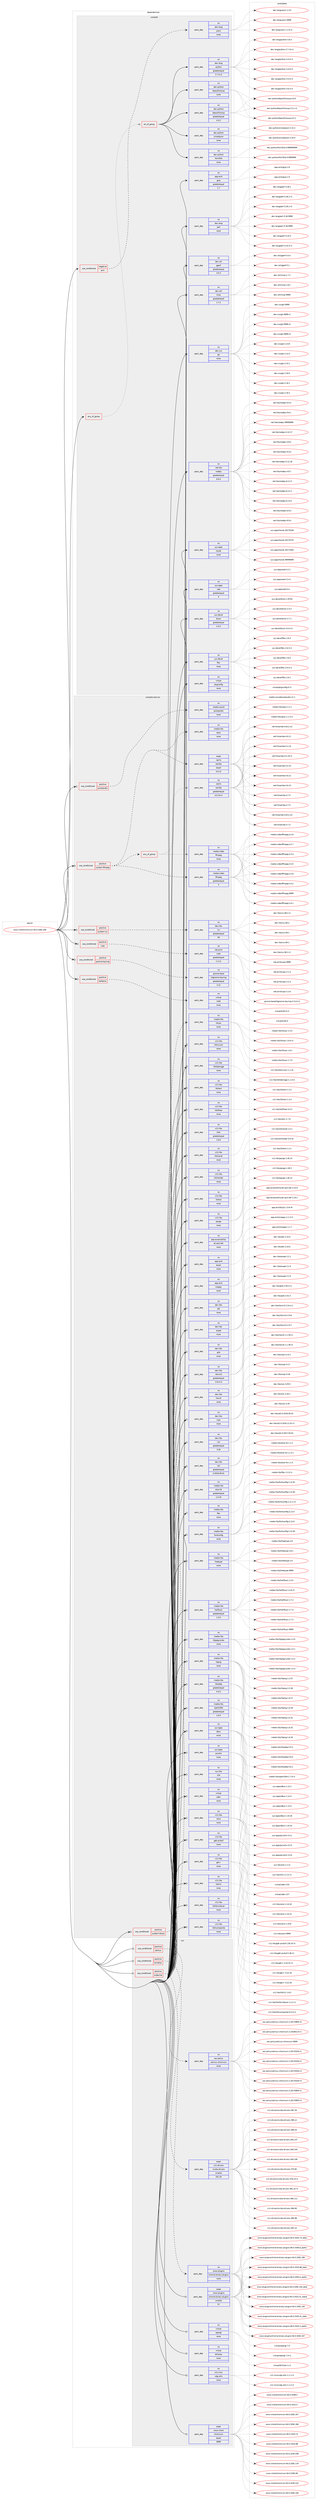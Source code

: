 digraph prolog {

# *************
# Graph options
# *************

newrank=true;
concentrate=true;
compound=true;
graph [rankdir=LR,fontname=Helvetica,fontsize=10,ranksep=1.5];#, ranksep=2.5, nodesep=0.2];
edge  [arrowhead=vee];
node  [fontname=Helvetica,fontsize=10];

# **********
# The ebuild
# **********

subgraph cluster_leftcol {
color=gray;
rank=same;
label=<<i>ebuild</i>>;
id [label="www-client/chromium-64.0.3282.186", color=red, width=4, href="../www-client/chromium-64.0.3282.186.svg"];
}

# ****************
# The dependencies
# ****************

subgraph cluster_midcol {
color=gray;
label=<<i>dependencies</i>>;
subgraph cluster_compile {
fillcolor="#eeeeee";
style=filled;
label=<<i>compile</i>>;
subgraph any73 {
dependency7135 [label=<<TABLE BORDER="0" CELLBORDER="1" CELLSPACING="0" CELLPADDING="4"><TR><TD CELLPADDING="10">any_of_group</TD></TR></TABLE>>, shape=none, color=red];subgraph all24 {
dependency7136 [label=<<TABLE BORDER="0" CELLBORDER="1" CELLSPACING="0" CELLPADDING="4"><TR><TD CELLPADDING="10">all_of_group</TD></TR></TABLE>>, shape=none, color=red];subgraph pack6235 {
dependency7137 [label=<<TABLE BORDER="0" CELLBORDER="1" CELLSPACING="0" CELLPADDING="4" WIDTH="220"><TR><TD ROWSPAN="6" CELLPADDING="30">pack_dep</TD></TR><TR><TD WIDTH="110">no</TD></TR><TR><TD>dev-lang</TD></TR><TR><TD>python</TD></TR><TR><TD>greaterequal</TD></TR><TR><TD>2.7.5-r2</TD></TR></TABLE>>, shape=none, color=blue];
}
dependency7136:e -> dependency7137:w [weight=20,style="solid",arrowhead="inv"];
subgraph pack6236 {
dependency7138 [label=<<TABLE BORDER="0" CELLBORDER="1" CELLSPACING="0" CELLPADDING="4" WIDTH="220"><TR><TD ROWSPAN="6" CELLPADDING="30">pack_dep</TD></TR><TR><TD WIDTH="110">no</TD></TR><TR><TD>dev-python</TD></TR><TR><TD>beautifulsoup</TD></TR><TR><TD>none</TD></TR><TR><TD></TD></TR></TABLE>>, shape=none, color=blue];
}
dependency7136:e -> dependency7138:w [weight=20,style="solid",arrowhead="inv"];
subgraph pack6237 {
dependency7139 [label=<<TABLE BORDER="0" CELLBORDER="1" CELLSPACING="0" CELLPADDING="4" WIDTH="220"><TR><TD ROWSPAN="6" CELLPADDING="30">pack_dep</TD></TR><TR><TD WIDTH="110">no</TD></TR><TR><TD>dev-python</TD></TR><TR><TD>beautifulsoup</TD></TR><TR><TD>greaterequal</TD></TR><TR><TD>4.3.2</TD></TR></TABLE>>, shape=none, color=blue];
}
dependency7136:e -> dependency7139:w [weight=20,style="solid",arrowhead="inv"];
subgraph pack6238 {
dependency7140 [label=<<TABLE BORDER="0" CELLBORDER="1" CELLSPACING="0" CELLPADDING="4" WIDTH="220"><TR><TD ROWSPAN="6" CELLPADDING="30">pack_dep</TD></TR><TR><TD WIDTH="110">no</TD></TR><TR><TD>dev-python</TD></TR><TR><TD>html5lib</TD></TR><TR><TD>none</TD></TR><TR><TD></TD></TR></TABLE>>, shape=none, color=blue];
}
dependency7136:e -> dependency7140:w [weight=20,style="solid",arrowhead="inv"];
subgraph pack6239 {
dependency7141 [label=<<TABLE BORDER="0" CELLBORDER="1" CELLSPACING="0" CELLPADDING="4" WIDTH="220"><TR><TD ROWSPAN="6" CELLPADDING="30">pack_dep</TD></TR><TR><TD WIDTH="110">no</TD></TR><TR><TD>dev-python</TD></TR><TR><TD>simplejson</TD></TR><TR><TD>none</TD></TR><TR><TD></TD></TR></TABLE>>, shape=none, color=blue];
}
dependency7136:e -> dependency7141:w [weight=20,style="solid",arrowhead="inv"];
}
dependency7135:e -> dependency7136:w [weight=20,style="dotted",arrowhead="oinv"];
}
id:e -> dependency7135:w [weight=20,style="solid",arrowhead="vee"];
subgraph cond806 {
dependency7142 [label=<<TABLE BORDER="0" CELLBORDER="1" CELLSPACING="0" CELLPADDING="4"><TR><TD ROWSPAN="3" CELLPADDING="10">use_conditional</TD></TR><TR><TD>negative</TD></TR><TR><TD>arm</TD></TR></TABLE>>, shape=none, color=red];
subgraph pack6240 {
dependency7143 [label=<<TABLE BORDER="0" CELLBORDER="1" CELLSPACING="0" CELLPADDING="4" WIDTH="220"><TR><TD ROWSPAN="6" CELLPADDING="30">pack_dep</TD></TR><TR><TD WIDTH="110">no</TD></TR><TR><TD>dev-lang</TD></TR><TR><TD>yasm</TD></TR><TR><TD>none</TD></TR><TR><TD></TD></TR></TABLE>>, shape=none, color=blue];
}
dependency7142:e -> dependency7143:w [weight=20,style="dashed",arrowhead="vee"];
}
id:e -> dependency7142:w [weight=20,style="solid",arrowhead="vee"];
subgraph pack6241 {
dependency7144 [label=<<TABLE BORDER="0" CELLBORDER="1" CELLSPACING="0" CELLPADDING="4" WIDTH="220"><TR><TD ROWSPAN="6" CELLPADDING="30">pack_dep</TD></TR><TR><TD WIDTH="110">no</TD></TR><TR><TD>app-arch</TD></TR><TR><TD>gzip</TD></TR><TR><TD>greaterequal</TD></TR><TR><TD>1.7</TD></TR></TABLE>>, shape=none, color=blue];
}
id:e -> dependency7144:w [weight=20,style="solid",arrowhead="vee"];
subgraph pack6242 {
dependency7145 [label=<<TABLE BORDER="0" CELLBORDER="1" CELLSPACING="0" CELLPADDING="4" WIDTH="220"><TR><TD ROWSPAN="6" CELLPADDING="30">pack_dep</TD></TR><TR><TD WIDTH="110">no</TD></TR><TR><TD>dev-lang</TD></TR><TR><TD>perl</TD></TR><TR><TD>none</TD></TR><TR><TD></TD></TR></TABLE>>, shape=none, color=blue];
}
id:e -> dependency7145:w [weight=20,style="solid",arrowhead="vee"];
subgraph pack6243 {
dependency7146 [label=<<TABLE BORDER="0" CELLBORDER="1" CELLSPACING="0" CELLPADDING="4" WIDTH="220"><TR><TD ROWSPAN="6" CELLPADDING="30">pack_dep</TD></TR><TR><TD WIDTH="110">no</TD></TR><TR><TD>dev-util</TD></TR><TR><TD>gperf</TD></TR><TR><TD>greaterequal</TD></TR><TR><TD>3.0.3</TD></TR></TABLE>>, shape=none, color=blue];
}
id:e -> dependency7146:w [weight=20,style="solid",arrowhead="vee"];
subgraph pack6244 {
dependency7147 [label=<<TABLE BORDER="0" CELLBORDER="1" CELLSPACING="0" CELLPADDING="4" WIDTH="220"><TR><TD ROWSPAN="6" CELLPADDING="30">pack_dep</TD></TR><TR><TD WIDTH="110">no</TD></TR><TR><TD>dev-util</TD></TR><TR><TD>ninja</TD></TR><TR><TD>greaterequal</TD></TR><TR><TD>1.7.2</TD></TR></TABLE>>, shape=none, color=blue];
}
id:e -> dependency7147:w [weight=20,style="solid",arrowhead="vee"];
subgraph pack6245 {
dependency7148 [label=<<TABLE BORDER="0" CELLBORDER="1" CELLSPACING="0" CELLPADDING="4" WIDTH="220"><TR><TD ROWSPAN="6" CELLPADDING="30">pack_dep</TD></TR><TR><TD WIDTH="110">no</TD></TR><TR><TD>dev-vcs</TD></TR><TR><TD>git</TD></TR><TR><TD>none</TD></TR><TR><TD></TD></TR></TABLE>>, shape=none, color=blue];
}
id:e -> dependency7148:w [weight=20,style="solid",arrowhead="vee"];
subgraph pack6246 {
dependency7149 [label=<<TABLE BORDER="0" CELLBORDER="1" CELLSPACING="0" CELLPADDING="4" WIDTH="220"><TR><TD ROWSPAN="6" CELLPADDING="30">pack_dep</TD></TR><TR><TD WIDTH="110">no</TD></TR><TR><TD>net-libs</TD></TR><TR><TD>nodejs</TD></TR><TR><TD>greaterequal</TD></TR><TR><TD>6.9.4</TD></TR></TABLE>>, shape=none, color=blue];
}
id:e -> dependency7149:w [weight=20,style="solid",arrowhead="vee"];
subgraph pack6247 {
dependency7150 [label=<<TABLE BORDER="0" CELLBORDER="1" CELLSPACING="0" CELLPADDING="4" WIDTH="220"><TR><TD ROWSPAN="6" CELLPADDING="30">pack_dep</TD></TR><TR><TD WIDTH="110">no</TD></TR><TR><TD>sys-apps</TD></TR><TR><TD>hwids</TD></TR><TR><TD>none</TD></TR><TR><TD></TD></TR></TABLE>>, shape=none, color=blue];
}
id:e -> dependency7150:w [weight=20,style="solid",arrowhead="vee"];
subgraph pack6248 {
dependency7151 [label=<<TABLE BORDER="0" CELLBORDER="1" CELLSPACING="0" CELLPADDING="4" WIDTH="220"><TR><TD ROWSPAN="6" CELLPADDING="30">pack_dep</TD></TR><TR><TD WIDTH="110">no</TD></TR><TR><TD>sys-apps</TD></TR><TR><TD>sed</TD></TR><TR><TD>greaterequal</TD></TR><TR><TD>4</TD></TR></TABLE>>, shape=none, color=blue];
}
id:e -> dependency7151:w [weight=20,style="solid",arrowhead="vee"];
subgraph pack6249 {
dependency7152 [label=<<TABLE BORDER="0" CELLBORDER="1" CELLSPACING="0" CELLPADDING="4" WIDTH="220"><TR><TD ROWSPAN="6" CELLPADDING="30">pack_dep</TD></TR><TR><TD WIDTH="110">no</TD></TR><TR><TD>sys-devel</TD></TR><TR><TD>bison</TD></TR><TR><TD>greaterequal</TD></TR><TR><TD>2.4.3</TD></TR></TABLE>>, shape=none, color=blue];
}
id:e -> dependency7152:w [weight=20,style="solid",arrowhead="vee"];
subgraph pack6250 {
dependency7153 [label=<<TABLE BORDER="0" CELLBORDER="1" CELLSPACING="0" CELLPADDING="4" WIDTH="220"><TR><TD ROWSPAN="6" CELLPADDING="30">pack_dep</TD></TR><TR><TD WIDTH="110">no</TD></TR><TR><TD>sys-devel</TD></TR><TR><TD>flex</TD></TR><TR><TD>none</TD></TR><TR><TD></TD></TR></TABLE>>, shape=none, color=blue];
}
id:e -> dependency7153:w [weight=20,style="solid",arrowhead="vee"];
subgraph pack6251 {
dependency7154 [label=<<TABLE BORDER="0" CELLBORDER="1" CELLSPACING="0" CELLPADDING="4" WIDTH="220"><TR><TD ROWSPAN="6" CELLPADDING="30">pack_dep</TD></TR><TR><TD WIDTH="110">no</TD></TR><TR><TD>virtual</TD></TR><TR><TD>pkgconfig</TD></TR><TR><TD>none</TD></TR><TR><TD></TD></TR></TABLE>>, shape=none, color=blue];
}
id:e -> dependency7154:w [weight=20,style="solid",arrowhead="vee"];
}
subgraph cluster_compileandrun {
fillcolor="#eeeeee";
style=filled;
label=<<i>compile and run</i>>;
subgraph cond807 {
dependency7155 [label=<<TABLE BORDER="0" CELLBORDER="1" CELLSPACING="0" CELLPADDING="4"><TR><TD ROWSPAN="3" CELLPADDING="10">use_conditional</TD></TR><TR><TD>positive</TD></TR><TR><TD>cups</TD></TR></TABLE>>, shape=none, color=red];
subgraph pack6252 {
dependency7156 [label=<<TABLE BORDER="0" CELLBORDER="1" CELLSPACING="0" CELLPADDING="4" WIDTH="220"><TR><TD ROWSPAN="6" CELLPADDING="30">pack_dep</TD></TR><TR><TD WIDTH="110">no</TD></TR><TR><TD>net-print</TD></TR><TR><TD>cups</TD></TR><TR><TD>greaterequal</TD></TR><TR><TD>1.3.11</TD></TR></TABLE>>, shape=none, color=blue];
}
dependency7155:e -> dependency7156:w [weight=20,style="dashed",arrowhead="vee"];
}
id:e -> dependency7155:w [weight=20,style="solid",arrowhead="odotvee"];
subgraph cond808 {
dependency7157 [label=<<TABLE BORDER="0" CELLBORDER="1" CELLSPACING="0" CELLPADDING="4"><TR><TD ROWSPAN="3" CELLPADDING="10">use_conditional</TD></TR><TR><TD>positive</TD></TR><TR><TD>gnome-keyring</TD></TR></TABLE>>, shape=none, color=red];
subgraph pack6253 {
dependency7158 [label=<<TABLE BORDER="0" CELLBORDER="1" CELLSPACING="0" CELLPADDING="4" WIDTH="220"><TR><TD ROWSPAN="6" CELLPADDING="30">pack_dep</TD></TR><TR><TD WIDTH="110">no</TD></TR><TR><TD>gnome-base</TD></TR><TR><TD>libgnome-keyring</TD></TR><TR><TD>greaterequal</TD></TR><TR><TD>3.12</TD></TR></TABLE>>, shape=none, color=blue];
}
dependency7157:e -> dependency7158:w [weight=20,style="dashed",arrowhead="vee"];
}
id:e -> dependency7157:w [weight=20,style="solid",arrowhead="odotvee"];
subgraph cond809 {
dependency7159 [label=<<TABLE BORDER="0" CELLBORDER="1" CELLSPACING="0" CELLPADDING="4"><TR><TD ROWSPAN="3" CELLPADDING="10">use_conditional</TD></TR><TR><TD>positive</TD></TR><TR><TD>kerberos</TD></TR></TABLE>>, shape=none, color=red];
subgraph pack6254 {
dependency7160 [label=<<TABLE BORDER="0" CELLBORDER="1" CELLSPACING="0" CELLPADDING="4" WIDTH="220"><TR><TD ROWSPAN="6" CELLPADDING="30">pack_dep</TD></TR><TR><TD WIDTH="110">no</TD></TR><TR><TD>virtual</TD></TR><TR><TD>krb5</TD></TR><TR><TD>none</TD></TR><TR><TD></TD></TR></TABLE>>, shape=none, color=blue];
}
dependency7159:e -> dependency7160:w [weight=20,style="dashed",arrowhead="vee"];
}
id:e -> dependency7159:w [weight=20,style="solid",arrowhead="odotvee"];
subgraph cond810 {
dependency7161 [label=<<TABLE BORDER="0" CELLBORDER="1" CELLSPACING="0" CELLPADDING="4"><TR><TD ROWSPAN="3" CELLPADDING="10">use_conditional</TD></TR><TR><TD>positive</TD></TR><TR><TD>pulseaudio</TD></TR></TABLE>>, shape=none, color=red];
subgraph pack6255 {
dependency7162 [label=<<TABLE BORDER="0" CELLBORDER="1" CELLSPACING="0" CELLPADDING="4" WIDTH="220"><TR><TD ROWSPAN="6" CELLPADDING="30">pack_dep</TD></TR><TR><TD WIDTH="110">no</TD></TR><TR><TD>media-sound</TD></TR><TR><TD>pulseaudio</TD></TR><TR><TD>none</TD></TR><TR><TD></TD></TR></TABLE>>, shape=none, color=blue];
}
dependency7161:e -> dependency7162:w [weight=20,style="dashed",arrowhead="vee"];
}
id:e -> dependency7161:w [weight=20,style="solid",arrowhead="odotvee"];
subgraph cond811 {
dependency7163 [label=<<TABLE BORDER="0" CELLBORDER="1" CELLSPACING="0" CELLPADDING="4"><TR><TD ROWSPAN="3" CELLPADDING="10">use_conditional</TD></TR><TR><TD>positive</TD></TR><TR><TD>system-ffmpeg</TD></TR></TABLE>>, shape=none, color=red];
subgraph pack6256 {
dependency7164 [label=<<TABLE BORDER="0" CELLBORDER="1" CELLSPACING="0" CELLPADDING="4" WIDTH="220"><TR><TD ROWSPAN="6" CELLPADDING="30">pack_dep</TD></TR><TR><TD WIDTH="110">no</TD></TR><TR><TD>media-video</TD></TR><TR><TD>ffmpeg</TD></TR><TR><TD>greaterequal</TD></TR><TR><TD>3</TD></TR></TABLE>>, shape=none, color=blue];
}
dependency7163:e -> dependency7164:w [weight=20,style="dashed",arrowhead="vee"];
subgraph any74 {
dependency7165 [label=<<TABLE BORDER="0" CELLBORDER="1" CELLSPACING="0" CELLPADDING="4"><TR><TD CELLPADDING="10">any_of_group</TD></TR></TABLE>>, shape=none, color=red];subgraph pack6257 {
dependency7166 [label=<<TABLE BORDER="0" CELLBORDER="1" CELLSPACING="0" CELLPADDING="4" WIDTH="220"><TR><TD ROWSPAN="6" CELLPADDING="30">pack_dep</TD></TR><TR><TD WIDTH="110">no</TD></TR><TR><TD>media-video</TD></TR><TR><TD>ffmpeg</TD></TR><TR><TD>none</TD></TR><TR><TD></TD></TR></TABLE>>, shape=none, color=blue];
}
dependency7165:e -> dependency7166:w [weight=20,style="dotted",arrowhead="oinv"];
subgraph pack6258 {
dependency7167 [label=<<TABLE BORDER="0" CELLBORDER="1" CELLSPACING="0" CELLPADDING="4" WIDTH="220"><TR><TD ROWSPAN="6" CELLPADDING="30">pack_dep</TD></TR><TR><TD WIDTH="110">no</TD></TR><TR><TD>net-fs</TD></TR><TR><TD>samba</TD></TR><TR><TD>greaterequal</TD></TR><TR><TD>4.5.10-r1</TD></TR></TABLE>>, shape=none, color=blue];
}
dependency7165:e -> dependency7167:w [weight=20,style="dotted",arrowhead="oinv"];
}
dependency7163:e -> dependency7165:w [weight=20,style="dashed",arrowhead="vee"];
subgraph pack6259 {
dependency7168 [label=<<TABLE BORDER="0" CELLBORDER="1" CELLSPACING="0" CELLPADDING="4" WIDTH="220"><TR><TD ROWSPAN="6" CELLPADDING="30">pack_dep</TD></TR><TR><TD WIDTH="110">weak</TD></TR><TR><TD>net-fs</TD></TR><TR><TD>samba</TD></TR><TR><TD>equal</TD></TR><TR><TD>4.5.12</TD></TR></TABLE>>, shape=none, color=blue];
}
dependency7163:e -> dependency7168:w [weight=20,style="dashed",arrowhead="vee"];
subgraph pack6260 {
dependency7169 [label=<<TABLE BORDER="0" CELLBORDER="1" CELLSPACING="0" CELLPADDING="4" WIDTH="220"><TR><TD ROWSPAN="6" CELLPADDING="30">pack_dep</TD></TR><TR><TD WIDTH="110">no</TD></TR><TR><TD>media-libs</TD></TR><TR><TD>opus</TD></TR><TR><TD>none</TD></TR><TR><TD></TD></TR></TABLE>>, shape=none, color=blue];
}
dependency7163:e -> dependency7169:w [weight=20,style="dashed",arrowhead="vee"];
}
id:e -> dependency7163:w [weight=20,style="solid",arrowhead="odotvee"];
subgraph cond812 {
dependency7170 [label=<<TABLE BORDER="0" CELLBORDER="1" CELLSPACING="0" CELLPADDING="4"><TR><TD ROWSPAN="3" CELLPADDING="10">use_conditional</TD></TR><TR><TD>positive</TD></TR><TR><TD>system-icu</TD></TR></TABLE>>, shape=none, color=red];
subgraph pack6261 {
dependency7171 [label=<<TABLE BORDER="0" CELLBORDER="1" CELLSPACING="0" CELLPADDING="4" WIDTH="220"><TR><TD ROWSPAN="6" CELLPADDING="30">pack_dep</TD></TR><TR><TD WIDTH="110">no</TD></TR><TR><TD>dev-libs</TD></TR><TR><TD>icu</TD></TR><TR><TD>greaterequal</TD></TR><TR><TD>59</TD></TR></TABLE>>, shape=none, color=blue];
}
dependency7170:e -> dependency7171:w [weight=20,style="dashed",arrowhead="vee"];
}
id:e -> dependency7170:w [weight=20,style="solid",arrowhead="odotvee"];
subgraph cond813 {
dependency7172 [label=<<TABLE BORDER="0" CELLBORDER="1" CELLSPACING="0" CELLPADDING="4"><TR><TD ROWSPAN="3" CELLPADDING="10">use_conditional</TD></TR><TR><TD>positive</TD></TR><TR><TD>system-libvpx</TD></TR></TABLE>>, shape=none, color=red];
subgraph pack6262 {
dependency7173 [label=<<TABLE BORDER="0" CELLBORDER="1" CELLSPACING="0" CELLPADDING="4" WIDTH="220"><TR><TD ROWSPAN="6" CELLPADDING="30">pack_dep</TD></TR><TR><TD WIDTH="110">no</TD></TR><TR><TD>media-libs</TD></TR><TR><TD>libvpx</TD></TR><TR><TD>none</TD></TR><TR><TD></TD></TR></TABLE>>, shape=none, color=blue];
}
dependency7172:e -> dependency7173:w [weight=20,style="dashed",arrowhead="vee"];
}
id:e -> dependency7172:w [weight=20,style="solid",arrowhead="odotvee"];
subgraph pack6263 {
dependency7174 [label=<<TABLE BORDER="0" CELLBORDER="1" CELLSPACING="0" CELLPADDING="4" WIDTH="220"><TR><TD ROWSPAN="6" CELLPADDING="30">pack_dep</TD></TR><TR><TD WIDTH="110">no</TD></TR><TR><TD>app-accessibility</TD></TR><TR><TD>at-spi2-atk</TD></TR><TR><TD>none</TD></TR><TR><TD></TD></TR></TABLE>>, shape=none, color=blue];
}
id:e -> dependency7174:w [weight=20,style="solid",arrowhead="odotvee"];
subgraph pack6264 {
dependency7175 [label=<<TABLE BORDER="0" CELLBORDER="1" CELLSPACING="0" CELLPADDING="4" WIDTH="220"><TR><TD ROWSPAN="6" CELLPADDING="30">pack_dep</TD></TR><TR><TD WIDTH="110">no</TD></TR><TR><TD>app-arch</TD></TR><TR><TD>bzip2</TD></TR><TR><TD>none</TD></TR><TR><TD></TD></TR></TABLE>>, shape=none, color=blue];
}
id:e -> dependency7175:w [weight=20,style="solid",arrowhead="odotvee"];
subgraph pack6265 {
dependency7176 [label=<<TABLE BORDER="0" CELLBORDER="1" CELLSPACING="0" CELLPADDING="4" WIDTH="220"><TR><TD ROWSPAN="6" CELLPADDING="30">pack_dep</TD></TR><TR><TD WIDTH="110">no</TD></TR><TR><TD>app-arch</TD></TR><TR><TD>snappy</TD></TR><TR><TD>none</TD></TR><TR><TD></TD></TR></TABLE>>, shape=none, color=blue];
}
id:e -> dependency7176:w [weight=20,style="solid",arrowhead="odotvee"];
subgraph pack6266 {
dependency7177 [label=<<TABLE BORDER="0" CELLBORDER="1" CELLSPACING="0" CELLPADDING="4" WIDTH="220"><TR><TD ROWSPAN="6" CELLPADDING="30">pack_dep</TD></TR><TR><TD WIDTH="110">no</TD></TR><TR><TD>dev-libs</TD></TR><TR><TD>atk</TD></TR><TR><TD>none</TD></TR><TR><TD></TD></TR></TABLE>>, shape=none, color=blue];
}
id:e -> dependency7177:w [weight=20,style="solid",arrowhead="odotvee"];
subgraph pack6267 {
dependency7178 [label=<<TABLE BORDER="0" CELLBORDER="1" CELLSPACING="0" CELLPADDING="4" WIDTH="220"><TR><TD ROWSPAN="6" CELLPADDING="30">pack_dep</TD></TR><TR><TD WIDTH="110">no</TD></TR><TR><TD>dev-libs</TD></TR><TR><TD>expat</TD></TR><TR><TD>none</TD></TR><TR><TD></TD></TR></TABLE>>, shape=none, color=blue];
}
id:e -> dependency7178:w [weight=20,style="solid",arrowhead="odotvee"];
subgraph pack6268 {
dependency7179 [label=<<TABLE BORDER="0" CELLBORDER="1" CELLSPACING="0" CELLPADDING="4" WIDTH="220"><TR><TD ROWSPAN="6" CELLPADDING="30">pack_dep</TD></TR><TR><TD WIDTH="110">no</TD></TR><TR><TD>dev-libs</TD></TR><TR><TD>glib</TD></TR><TR><TD>none</TD></TR><TR><TD></TD></TR></TABLE>>, shape=none, color=blue];
}
id:e -> dependency7179:w [weight=20,style="solid",arrowhead="odotvee"];
subgraph pack6269 {
dependency7180 [label=<<TABLE BORDER="0" CELLBORDER="1" CELLSPACING="0" CELLPADDING="4" WIDTH="220"><TR><TD ROWSPAN="6" CELLPADDING="30">pack_dep</TD></TR><TR><TD WIDTH="110">no</TD></TR><TR><TD>dev-libs</TD></TR><TR><TD>libxml2</TD></TR><TR><TD>greaterequal</TD></TR><TR><TD>2.9.4-r3</TD></TR></TABLE>>, shape=none, color=blue];
}
id:e -> dependency7180:w [weight=20,style="solid",arrowhead="odotvee"];
subgraph pack6270 {
dependency7181 [label=<<TABLE BORDER="0" CELLBORDER="1" CELLSPACING="0" CELLPADDING="4" WIDTH="220"><TR><TD ROWSPAN="6" CELLPADDING="30">pack_dep</TD></TR><TR><TD WIDTH="110">no</TD></TR><TR><TD>dev-libs</TD></TR><TR><TD>libxslt</TD></TR><TR><TD>none</TD></TR><TR><TD></TD></TR></TABLE>>, shape=none, color=blue];
}
id:e -> dependency7181:w [weight=20,style="solid",arrowhead="odotvee"];
subgraph pack6271 {
dependency7182 [label=<<TABLE BORDER="0" CELLBORDER="1" CELLSPACING="0" CELLPADDING="4" WIDTH="220"><TR><TD ROWSPAN="6" CELLPADDING="30">pack_dep</TD></TR><TR><TD WIDTH="110">no</TD></TR><TR><TD>dev-libs</TD></TR><TR><TD>nspr</TD></TR><TR><TD>none</TD></TR><TR><TD></TD></TR></TABLE>>, shape=none, color=blue];
}
id:e -> dependency7182:w [weight=20,style="solid",arrowhead="odotvee"];
subgraph pack6272 {
dependency7183 [label=<<TABLE BORDER="0" CELLBORDER="1" CELLSPACING="0" CELLPADDING="4" WIDTH="220"><TR><TD ROWSPAN="6" CELLPADDING="30">pack_dep</TD></TR><TR><TD WIDTH="110">no</TD></TR><TR><TD>dev-libs</TD></TR><TR><TD>nss</TD></TR><TR><TD>greaterequal</TD></TR><TR><TD>3.26</TD></TR></TABLE>>, shape=none, color=blue];
}
id:e -> dependency7183:w [weight=20,style="solid",arrowhead="odotvee"];
subgraph pack6273 {
dependency7184 [label=<<TABLE BORDER="0" CELLBORDER="1" CELLSPACING="0" CELLPADDING="4" WIDTH="220"><TR><TD ROWSPAN="6" CELLPADDING="30">pack_dep</TD></TR><TR><TD WIDTH="110">no</TD></TR><TR><TD>dev-libs</TD></TR><TR><TD>re2</TD></TR><TR><TD>greaterequal</TD></TR><TR><TD>0.2016.05.01</TD></TR></TABLE>>, shape=none, color=blue];
}
id:e -> dependency7184:w [weight=20,style="solid",arrowhead="odotvee"];
subgraph pack6274 {
dependency7185 [label=<<TABLE BORDER="0" CELLBORDER="1" CELLSPACING="0" CELLPADDING="4" WIDTH="220"><TR><TD ROWSPAN="6" CELLPADDING="30">pack_dep</TD></TR><TR><TD WIDTH="110">no</TD></TR><TR><TD>media-libs</TD></TR><TR><TD>alsa-lib</TD></TR><TR><TD>greaterequal</TD></TR><TR><TD>1.0.19</TD></TR></TABLE>>, shape=none, color=blue];
}
id:e -> dependency7185:w [weight=20,style="solid",arrowhead="odotvee"];
subgraph pack6275 {
dependency7186 [label=<<TABLE BORDER="0" CELLBORDER="1" CELLSPACING="0" CELLPADDING="4" WIDTH="220"><TR><TD ROWSPAN="6" CELLPADDING="30">pack_dep</TD></TR><TR><TD WIDTH="110">no</TD></TR><TR><TD>media-libs</TD></TR><TR><TD>flac</TD></TR><TR><TD>none</TD></TR><TR><TD></TD></TR></TABLE>>, shape=none, color=blue];
}
id:e -> dependency7186:w [weight=20,style="solid",arrowhead="odotvee"];
subgraph pack6276 {
dependency7187 [label=<<TABLE BORDER="0" CELLBORDER="1" CELLSPACING="0" CELLPADDING="4" WIDTH="220"><TR><TD ROWSPAN="6" CELLPADDING="30">pack_dep</TD></TR><TR><TD WIDTH="110">no</TD></TR><TR><TD>media-libs</TD></TR><TR><TD>fontconfig</TD></TR><TR><TD>none</TD></TR><TR><TD></TD></TR></TABLE>>, shape=none, color=blue];
}
id:e -> dependency7187:w [weight=20,style="solid",arrowhead="odotvee"];
subgraph pack6277 {
dependency7188 [label=<<TABLE BORDER="0" CELLBORDER="1" CELLSPACING="0" CELLPADDING="4" WIDTH="220"><TR><TD ROWSPAN="6" CELLPADDING="30">pack_dep</TD></TR><TR><TD WIDTH="110">no</TD></TR><TR><TD>media-libs</TD></TR><TR><TD>freetype</TD></TR><TR><TD>none</TD></TR><TR><TD></TD></TR></TABLE>>, shape=none, color=blue];
}
id:e -> dependency7188:w [weight=20,style="solid",arrowhead="odotvee"];
subgraph pack6278 {
dependency7189 [label=<<TABLE BORDER="0" CELLBORDER="1" CELLSPACING="0" CELLPADDING="4" WIDTH="220"><TR><TD ROWSPAN="6" CELLPADDING="30">pack_dep</TD></TR><TR><TD WIDTH="110">no</TD></TR><TR><TD>media-libs</TD></TR><TR><TD>harfbuzz</TD></TR><TR><TD>greaterequal</TD></TR><TR><TD>1.5.0</TD></TR></TABLE>>, shape=none, color=blue];
}
id:e -> dependency7189:w [weight=20,style="solid",arrowhead="odotvee"];
subgraph pack6279 {
dependency7190 [label=<<TABLE BORDER="0" CELLBORDER="1" CELLSPACING="0" CELLPADDING="4" WIDTH="220"><TR><TD ROWSPAN="6" CELLPADDING="30">pack_dep</TD></TR><TR><TD WIDTH="110">no</TD></TR><TR><TD>media-libs</TD></TR><TR><TD>libjpeg-turbo</TD></TR><TR><TD>none</TD></TR><TR><TD></TD></TR></TABLE>>, shape=none, color=blue];
}
id:e -> dependency7190:w [weight=20,style="solid",arrowhead="odotvee"];
subgraph pack6280 {
dependency7191 [label=<<TABLE BORDER="0" CELLBORDER="1" CELLSPACING="0" CELLPADDING="4" WIDTH="220"><TR><TD ROWSPAN="6" CELLPADDING="30">pack_dep</TD></TR><TR><TD WIDTH="110">no</TD></TR><TR><TD>media-libs</TD></TR><TR><TD>libpng</TD></TR><TR><TD>none</TD></TR><TR><TD></TD></TR></TABLE>>, shape=none, color=blue];
}
id:e -> dependency7191:w [weight=20,style="solid",arrowhead="odotvee"];
subgraph pack6281 {
dependency7192 [label=<<TABLE BORDER="0" CELLBORDER="1" CELLSPACING="0" CELLPADDING="4" WIDTH="220"><TR><TD ROWSPAN="6" CELLPADDING="30">pack_dep</TD></TR><TR><TD WIDTH="110">no</TD></TR><TR><TD>media-libs</TD></TR><TR><TD>libwebp</TD></TR><TR><TD>greaterequal</TD></TR><TR><TD>0.4.0</TD></TR></TABLE>>, shape=none, color=blue];
}
id:e -> dependency7192:w [weight=20,style="solid",arrowhead="odotvee"];
subgraph pack6282 {
dependency7193 [label=<<TABLE BORDER="0" CELLBORDER="1" CELLSPACING="0" CELLPADDING="4" WIDTH="220"><TR><TD ROWSPAN="6" CELLPADDING="30">pack_dep</TD></TR><TR><TD WIDTH="110">no</TD></TR><TR><TD>media-libs</TD></TR><TR><TD>openh264</TD></TR><TR><TD>greaterequal</TD></TR><TR><TD>1.6.0</TD></TR></TABLE>>, shape=none, color=blue];
}
id:e -> dependency7193:w [weight=20,style="solid",arrowhead="odotvee"];
subgraph pack6283 {
dependency7194 [label=<<TABLE BORDER="0" CELLBORDER="1" CELLSPACING="0" CELLPADDING="4" WIDTH="220"><TR><TD ROWSPAN="6" CELLPADDING="30">pack_dep</TD></TR><TR><TD WIDTH="110">no</TD></TR><TR><TD>sys-apps</TD></TR><TR><TD>dbus</TD></TR><TR><TD>none</TD></TR><TR><TD></TD></TR></TABLE>>, shape=none, color=blue];
}
id:e -> dependency7194:w [weight=20,style="solid",arrowhead="odotvee"];
subgraph pack6284 {
dependency7195 [label=<<TABLE BORDER="0" CELLBORDER="1" CELLSPACING="0" CELLPADDING="4" WIDTH="220"><TR><TD ROWSPAN="6" CELLPADDING="30">pack_dep</TD></TR><TR><TD WIDTH="110">no</TD></TR><TR><TD>sys-apps</TD></TR><TR><TD>pciutils</TD></TR><TR><TD>none</TD></TR><TR><TD></TD></TR></TABLE>>, shape=none, color=blue];
}
id:e -> dependency7195:w [weight=20,style="solid",arrowhead="odotvee"];
subgraph pack6285 {
dependency7196 [label=<<TABLE BORDER="0" CELLBORDER="1" CELLSPACING="0" CELLPADDING="4" WIDTH="220"><TR><TD ROWSPAN="6" CELLPADDING="30">pack_dep</TD></TR><TR><TD WIDTH="110">no</TD></TR><TR><TD>sys-libs</TD></TR><TR><TD>zlib</TD></TR><TR><TD>none</TD></TR><TR><TD></TD></TR></TABLE>>, shape=none, color=blue];
}
id:e -> dependency7196:w [weight=20,style="solid",arrowhead="odotvee"];
subgraph pack6286 {
dependency7197 [label=<<TABLE BORDER="0" CELLBORDER="1" CELLSPACING="0" CELLPADDING="4" WIDTH="220"><TR><TD ROWSPAN="6" CELLPADDING="30">pack_dep</TD></TR><TR><TD WIDTH="110">no</TD></TR><TR><TD>virtual</TD></TR><TR><TD>udev</TD></TR><TR><TD>none</TD></TR><TR><TD></TD></TR></TABLE>>, shape=none, color=blue];
}
id:e -> dependency7197:w [weight=20,style="solid",arrowhead="odotvee"];
subgraph pack6287 {
dependency7198 [label=<<TABLE BORDER="0" CELLBORDER="1" CELLSPACING="0" CELLPADDING="4" WIDTH="220"><TR><TD ROWSPAN="6" CELLPADDING="30">pack_dep</TD></TR><TR><TD WIDTH="110">no</TD></TR><TR><TD>x11-libs</TD></TR><TR><TD>cairo</TD></TR><TR><TD>none</TD></TR><TR><TD></TD></TR></TABLE>>, shape=none, color=blue];
}
id:e -> dependency7198:w [weight=20,style="solid",arrowhead="odotvee"];
subgraph pack6288 {
dependency7199 [label=<<TABLE BORDER="0" CELLBORDER="1" CELLSPACING="0" CELLPADDING="4" WIDTH="220"><TR><TD ROWSPAN="6" CELLPADDING="30">pack_dep</TD></TR><TR><TD WIDTH="110">no</TD></TR><TR><TD>x11-libs</TD></TR><TR><TD>gdk-pixbuf</TD></TR><TR><TD>none</TD></TR><TR><TD></TD></TR></TABLE>>, shape=none, color=blue];
}
id:e -> dependency7199:w [weight=20,style="solid",arrowhead="odotvee"];
subgraph pack6289 {
dependency7200 [label=<<TABLE BORDER="0" CELLBORDER="1" CELLSPACING="0" CELLPADDING="4" WIDTH="220"><TR><TD ROWSPAN="6" CELLPADDING="30">pack_dep</TD></TR><TR><TD WIDTH="110">no</TD></TR><TR><TD>x11-libs</TD></TR><TR><TD>gtk+</TD></TR><TR><TD>none</TD></TR><TR><TD></TD></TR></TABLE>>, shape=none, color=blue];
}
id:e -> dependency7200:w [weight=20,style="solid",arrowhead="odotvee"];
subgraph pack6290 {
dependency7201 [label=<<TABLE BORDER="0" CELLBORDER="1" CELLSPACING="0" CELLPADDING="4" WIDTH="220"><TR><TD ROWSPAN="6" CELLPADDING="30">pack_dep</TD></TR><TR><TD WIDTH="110">no</TD></TR><TR><TD>x11-libs</TD></TR><TR><TD>libX11</TD></TR><TR><TD>none</TD></TR><TR><TD></TD></TR></TABLE>>, shape=none, color=blue];
}
id:e -> dependency7201:w [weight=20,style="solid",arrowhead="odotvee"];
subgraph pack6291 {
dependency7202 [label=<<TABLE BORDER="0" CELLBORDER="1" CELLSPACING="0" CELLPADDING="4" WIDTH="220"><TR><TD ROWSPAN="6" CELLPADDING="30">pack_dep</TD></TR><TR><TD WIDTH="110">no</TD></TR><TR><TD>x11-libs</TD></TR><TR><TD>libXScrnSaver</TD></TR><TR><TD>none</TD></TR><TR><TD></TD></TR></TABLE>>, shape=none, color=blue];
}
id:e -> dependency7202:w [weight=20,style="solid",arrowhead="odotvee"];
subgraph pack6292 {
dependency7203 [label=<<TABLE BORDER="0" CELLBORDER="1" CELLSPACING="0" CELLPADDING="4" WIDTH="220"><TR><TD ROWSPAN="6" CELLPADDING="30">pack_dep</TD></TR><TR><TD WIDTH="110">no</TD></TR><TR><TD>x11-libs</TD></TR><TR><TD>libXcomposite</TD></TR><TR><TD>none</TD></TR><TR><TD></TD></TR></TABLE>>, shape=none, color=blue];
}
id:e -> dependency7203:w [weight=20,style="solid",arrowhead="odotvee"];
subgraph pack6293 {
dependency7204 [label=<<TABLE BORDER="0" CELLBORDER="1" CELLSPACING="0" CELLPADDING="4" WIDTH="220"><TR><TD ROWSPAN="6" CELLPADDING="30">pack_dep</TD></TR><TR><TD WIDTH="110">no</TD></TR><TR><TD>x11-libs</TD></TR><TR><TD>libXcursor</TD></TR><TR><TD>none</TD></TR><TR><TD></TD></TR></TABLE>>, shape=none, color=blue];
}
id:e -> dependency7204:w [weight=20,style="solid",arrowhead="odotvee"];
subgraph pack6294 {
dependency7205 [label=<<TABLE BORDER="0" CELLBORDER="1" CELLSPACING="0" CELLPADDING="4" WIDTH="220"><TR><TD ROWSPAN="6" CELLPADDING="30">pack_dep</TD></TR><TR><TD WIDTH="110">no</TD></TR><TR><TD>x11-libs</TD></TR><TR><TD>libXdamage</TD></TR><TR><TD>none</TD></TR><TR><TD></TD></TR></TABLE>>, shape=none, color=blue];
}
id:e -> dependency7205:w [weight=20,style="solid",arrowhead="odotvee"];
subgraph pack6295 {
dependency7206 [label=<<TABLE BORDER="0" CELLBORDER="1" CELLSPACING="0" CELLPADDING="4" WIDTH="220"><TR><TD ROWSPAN="6" CELLPADDING="30">pack_dep</TD></TR><TR><TD WIDTH="110">no</TD></TR><TR><TD>x11-libs</TD></TR><TR><TD>libXext</TD></TR><TR><TD>none</TD></TR><TR><TD></TD></TR></TABLE>>, shape=none, color=blue];
}
id:e -> dependency7206:w [weight=20,style="solid",arrowhead="odotvee"];
subgraph pack6296 {
dependency7207 [label=<<TABLE BORDER="0" CELLBORDER="1" CELLSPACING="0" CELLPADDING="4" WIDTH="220"><TR><TD ROWSPAN="6" CELLPADDING="30">pack_dep</TD></TR><TR><TD WIDTH="110">no</TD></TR><TR><TD>x11-libs</TD></TR><TR><TD>libXfixes</TD></TR><TR><TD>none</TD></TR><TR><TD></TD></TR></TABLE>>, shape=none, color=blue];
}
id:e -> dependency7207:w [weight=20,style="solid",arrowhead="odotvee"];
subgraph pack6297 {
dependency7208 [label=<<TABLE BORDER="0" CELLBORDER="1" CELLSPACING="0" CELLPADDING="4" WIDTH="220"><TR><TD ROWSPAN="6" CELLPADDING="30">pack_dep</TD></TR><TR><TD WIDTH="110">no</TD></TR><TR><TD>x11-libs</TD></TR><TR><TD>libXi</TD></TR><TR><TD>greaterequal</TD></TR><TR><TD>1.6.0</TD></TR></TABLE>>, shape=none, color=blue];
}
id:e -> dependency7208:w [weight=20,style="solid",arrowhead="odotvee"];
subgraph pack6298 {
dependency7209 [label=<<TABLE BORDER="0" CELLBORDER="1" CELLSPACING="0" CELLPADDING="4" WIDTH="220"><TR><TD ROWSPAN="6" CELLPADDING="30">pack_dep</TD></TR><TR><TD WIDTH="110">no</TD></TR><TR><TD>x11-libs</TD></TR><TR><TD>libXrandr</TD></TR><TR><TD>none</TD></TR><TR><TD></TD></TR></TABLE>>, shape=none, color=blue];
}
id:e -> dependency7209:w [weight=20,style="solid",arrowhead="odotvee"];
subgraph pack6299 {
dependency7210 [label=<<TABLE BORDER="0" CELLBORDER="1" CELLSPACING="0" CELLPADDING="4" WIDTH="220"><TR><TD ROWSPAN="6" CELLPADDING="30">pack_dep</TD></TR><TR><TD WIDTH="110">no</TD></TR><TR><TD>x11-libs</TD></TR><TR><TD>libXrender</TD></TR><TR><TD>none</TD></TR><TR><TD></TD></TR></TABLE>>, shape=none, color=blue];
}
id:e -> dependency7210:w [weight=20,style="solid",arrowhead="odotvee"];
subgraph pack6300 {
dependency7211 [label=<<TABLE BORDER="0" CELLBORDER="1" CELLSPACING="0" CELLPADDING="4" WIDTH="220"><TR><TD ROWSPAN="6" CELLPADDING="30">pack_dep</TD></TR><TR><TD WIDTH="110">no</TD></TR><TR><TD>x11-libs</TD></TR><TR><TD>libXtst</TD></TR><TR><TD>none</TD></TR><TR><TD></TD></TR></TABLE>>, shape=none, color=blue];
}
id:e -> dependency7211:w [weight=20,style="solid",arrowhead="odotvee"];
subgraph pack6301 {
dependency7212 [label=<<TABLE BORDER="0" CELLBORDER="1" CELLSPACING="0" CELLPADDING="4" WIDTH="220"><TR><TD ROWSPAN="6" CELLPADDING="30">pack_dep</TD></TR><TR><TD WIDTH="110">no</TD></TR><TR><TD>x11-libs</TD></TR><TR><TD>pango</TD></TR><TR><TD>none</TD></TR><TR><TD></TD></TR></TABLE>>, shape=none, color=blue];
}
id:e -> dependency7212:w [weight=20,style="solid",arrowhead="odotvee"];
}
subgraph cluster_run {
fillcolor="#eeeeee";
style=filled;
label=<<i>run</i>>;
subgraph cond814 {
dependency7213 [label=<<TABLE BORDER="0" CELLBORDER="1" CELLSPACING="0" CELLPADDING="4"><TR><TD ROWSPAN="3" CELLPADDING="10">use_conditional</TD></TR><TR><TD>positive</TD></TR><TR><TD>selinux</TD></TR></TABLE>>, shape=none, color=red];
subgraph pack6302 {
dependency7214 [label=<<TABLE BORDER="0" CELLBORDER="1" CELLSPACING="0" CELLPADDING="4" WIDTH="220"><TR><TD ROWSPAN="6" CELLPADDING="30">pack_dep</TD></TR><TR><TD WIDTH="110">no</TD></TR><TR><TD>sec-policy</TD></TR><TR><TD>selinux-chromium</TD></TR><TR><TD>none</TD></TR><TR><TD></TD></TR></TABLE>>, shape=none, color=blue];
}
dependency7213:e -> dependency7214:w [weight=20,style="dashed",arrowhead="vee"];
}
id:e -> dependency7213:w [weight=20,style="solid",arrowhead="odot"];
subgraph cond815 {
dependency7215 [label=<<TABLE BORDER="0" CELLBORDER="1" CELLSPACING="0" CELLPADDING="4"><TR><TD ROWSPAN="3" CELLPADDING="10">use_conditional</TD></TR><TR><TD>positive</TD></TR><TR><TD>tcmalloc</TD></TR></TABLE>>, shape=none, color=red];
subgraph pack6303 {
dependency7216 [label=<<TABLE BORDER="0" CELLBORDER="1" CELLSPACING="0" CELLPADDING="4" WIDTH="220"><TR><TD ROWSPAN="6" CELLPADDING="30">pack_dep</TD></TR><TR><TD WIDTH="110">weak</TD></TR><TR><TD>x11-drivers</TD></TR><TR><TD>nvidia-drivers</TD></TR><TR><TD>smaller</TD></TR><TR><TD>331.20</TD></TR></TABLE>>, shape=none, color=blue];
}
dependency7215:e -> dependency7216:w [weight=20,style="dashed",arrowhead="vee"];
}
id:e -> dependency7215:w [weight=20,style="solid",arrowhead="odot"];
subgraph cond816 {
dependency7217 [label=<<TABLE BORDER="0" CELLBORDER="1" CELLSPACING="0" CELLPADDING="4"><TR><TD ROWSPAN="3" CELLPADDING="10">use_conditional</TD></TR><TR><TD>positive</TD></TR><TR><TD>widevine</TD></TR></TABLE>>, shape=none, color=red];
subgraph pack6304 {
dependency7218 [label=<<TABLE BORDER="0" CELLBORDER="1" CELLSPACING="0" CELLPADDING="4" WIDTH="220"><TR><TD ROWSPAN="6" CELLPADDING="30">pack_dep</TD></TR><TR><TD WIDTH="110">no</TD></TR><TR><TD>www-plugins</TD></TR><TR><TD>chrome-binary-plugins</TD></TR><TR><TD>none</TD></TR><TR><TD></TD></TR></TABLE>>, shape=none, color=blue];
}
dependency7217:e -> dependency7218:w [weight=20,style="dashed",arrowhead="vee"];
}
id:e -> dependency7217:w [weight=20,style="solid",arrowhead="odot"];
subgraph pack6305 {
dependency7219 [label=<<TABLE BORDER="0" CELLBORDER="1" CELLSPACING="0" CELLPADDING="4" WIDTH="220"><TR><TD ROWSPAN="6" CELLPADDING="30">pack_dep</TD></TR><TR><TD WIDTH="110">no</TD></TR><TR><TD>virtual</TD></TR><TR><TD>opengl</TD></TR><TR><TD>none</TD></TR><TR><TD></TD></TR></TABLE>>, shape=none, color=blue];
}
id:e -> dependency7219:w [weight=20,style="solid",arrowhead="odot"];
subgraph pack6306 {
dependency7220 [label=<<TABLE BORDER="0" CELLBORDER="1" CELLSPACING="0" CELLPADDING="4" WIDTH="220"><TR><TD ROWSPAN="6" CELLPADDING="30">pack_dep</TD></TR><TR><TD WIDTH="110">no</TD></TR><TR><TD>virtual</TD></TR><TR><TD>ttf-fonts</TD></TR><TR><TD>none</TD></TR><TR><TD></TD></TR></TABLE>>, shape=none, color=blue];
}
id:e -> dependency7220:w [weight=20,style="solid",arrowhead="odot"];
subgraph pack6307 {
dependency7221 [label=<<TABLE BORDER="0" CELLBORDER="1" CELLSPACING="0" CELLPADDING="4" WIDTH="220"><TR><TD ROWSPAN="6" CELLPADDING="30">pack_dep</TD></TR><TR><TD WIDTH="110">no</TD></TR><TR><TD>x11-misc</TD></TR><TR><TD>xdg-utils</TD></TR><TR><TD>none</TD></TR><TR><TD></TD></TR></TABLE>>, shape=none, color=blue];
}
id:e -> dependency7221:w [weight=20,style="solid",arrowhead="odot"];
subgraph pack6308 {
dependency7222 [label=<<TABLE BORDER="0" CELLBORDER="1" CELLSPACING="0" CELLPADDING="4" WIDTH="220"><TR><TD ROWSPAN="6" CELLPADDING="30">pack_dep</TD></TR><TR><TD WIDTH="110">weak</TD></TR><TR><TD>www-client</TD></TR><TR><TD>chromium</TD></TR><TR><TD>equal</TD></TR><TR><TD>9999</TD></TR></TABLE>>, shape=none, color=blue];
}
id:e -> dependency7222:w [weight=20,style="solid",arrowhead="odot"];
subgraph pack6309 {
dependency7223 [label=<<TABLE BORDER="0" CELLBORDER="1" CELLSPACING="0" CELLPADDING="4" WIDTH="220"><TR><TD ROWSPAN="6" CELLPADDING="30">pack_dep</TD></TR><TR><TD WIDTH="110">weak</TD></TR><TR><TD>www-plugins</TD></TR><TR><TD>chrome-binary-plugins</TD></TR><TR><TD>smaller</TD></TR><TR><TD>57</TD></TR></TABLE>>, shape=none, color=blue];
}
id:e -> dependency7223:w [weight=20,style="solid",arrowhead="odot"];
}
}

# **************
# The candidates
# **************

subgraph cluster_choices {
rank=same;
color=gray;
label=<<i>candidates</i>>;

subgraph choice6235 {
color=black;
nodesep=1;
choice100101118451089711010347112121116104111110455046554649524511449 [label="dev-lang/python-2.7.14-r1", color=red, width=4,href="../dev-lang/python-2.7.14-r1.svg"];
choice1001011184510897110103471121211161041111104551465246534511449 [label="dev-lang/python-3.4.5-r1", color=red, width=4,href="../dev-lang/python-3.4.5-r1.svg"];
choice1001011184510897110103471121211161041111104551465246544511449 [label="dev-lang/python-3.4.6-r1", color=red, width=4,href="../dev-lang/python-3.4.6-r1.svg"];
choice1001011184510897110103471121211161041111104551465346524511449 [label="dev-lang/python-3.5.4-r1", color=red, width=4,href="../dev-lang/python-3.5.4-r1.svg"];
choice1001011184510897110103471121211161041111104551465446514511449 [label="dev-lang/python-3.6.3-r1", color=red, width=4,href="../dev-lang/python-3.6.3-r1.svg"];
choice100101118451089711010347112121116104111110455146544652 [label="dev-lang/python-3.6.4", color=red, width=4,href="../dev-lang/python-3.6.4.svg"];
dependency7137:e -> choice100101118451089711010347112121116104111110455046554649524511449:w [style=dotted,weight="100"];
dependency7137:e -> choice1001011184510897110103471121211161041111104551465246534511449:w [style=dotted,weight="100"];
dependency7137:e -> choice1001011184510897110103471121211161041111104551465246544511449:w [style=dotted,weight="100"];
dependency7137:e -> choice1001011184510897110103471121211161041111104551465346524511449:w [style=dotted,weight="100"];
dependency7137:e -> choice1001011184510897110103471121211161041111104551465446514511449:w [style=dotted,weight="100"];
dependency7137:e -> choice100101118451089711010347112121116104111110455146544652:w [style=dotted,weight="100"];
}
subgraph choice6236 {
color=black;
nodesep=1;
choice100101118451121211161041111104798101971171161051021171081151111171124551465046494511449 [label="dev-python/beautifulsoup-3.2.1-r1", color=red, width=4,href="../dev-python/beautifulsoup-3.2.1-r1.svg"];
choice10010111845112121116104111110479810197117116105102117108115111117112455246534649 [label="dev-python/beautifulsoup-4.5.1", color=red, width=4,href="../dev-python/beautifulsoup-4.5.1.svg"];
choice10010111845112121116104111110479810197117116105102117108115111117112455246544648 [label="dev-python/beautifulsoup-4.6.0", color=red, width=4,href="../dev-python/beautifulsoup-4.6.0.svg"];
dependency7138:e -> choice100101118451121211161041111104798101971171161051021171081151111171124551465046494511449:w [style=dotted,weight="100"];
dependency7138:e -> choice10010111845112121116104111110479810197117116105102117108115111117112455246534649:w [style=dotted,weight="100"];
dependency7138:e -> choice10010111845112121116104111110479810197117116105102117108115111117112455246544648:w [style=dotted,weight="100"];
}
subgraph choice6237 {
color=black;
nodesep=1;
choice100101118451121211161041111104798101971171161051021171081151111171124551465046494511449 [label="dev-python/beautifulsoup-3.2.1-r1", color=red, width=4,href="../dev-python/beautifulsoup-3.2.1-r1.svg"];
choice10010111845112121116104111110479810197117116105102117108115111117112455246534649 [label="dev-python/beautifulsoup-4.5.1", color=red, width=4,href="../dev-python/beautifulsoup-4.5.1.svg"];
choice10010111845112121116104111110479810197117116105102117108115111117112455246544648 [label="dev-python/beautifulsoup-4.6.0", color=red, width=4,href="../dev-python/beautifulsoup-4.6.0.svg"];
dependency7139:e -> choice100101118451121211161041111104798101971171161051021171081151111171124551465046494511449:w [style=dotted,weight="100"];
dependency7139:e -> choice10010111845112121116104111110479810197117116105102117108115111117112455246534649:w [style=dotted,weight="100"];
dependency7139:e -> choice10010111845112121116104111110479810197117116105102117108115111117112455246544648:w [style=dotted,weight="100"];
}
subgraph choice6238 {
color=black;
nodesep=1;
choice1001011184511212111610411111047104116109108531081059845484657575757575757 [label="dev-python/html5lib-0.9999999", color=red, width=4,href="../dev-python/html5lib-0.9999999.svg"];
choice10010111845112121116104111110471041161091085310810598454846575757575757575757 [label="dev-python/html5lib-0.999999999", color=red, width=4,href="../dev-python/html5lib-0.999999999.svg"];
dependency7140:e -> choice1001011184511212111610411111047104116109108531081059845484657575757575757:w [style=dotted,weight="100"];
dependency7140:e -> choice10010111845112121116104111110471041161091085310810598454846575757575757575757:w [style=dotted,weight="100"];
}
subgraph choice6239 {
color=black;
nodesep=1;
choice100101118451121211161041111104711510510911210810110611511111045514649484648 [label="dev-python/simplejson-3.10.0", color=red, width=4,href="../dev-python/simplejson-3.10.0.svg"];
choice100101118451121211161041111104711510510911210810110611511111045514649514650 [label="dev-python/simplejson-3.13.2", color=red, width=4,href="../dev-python/simplejson-3.13.2.svg"];
dependency7141:e -> choice100101118451121211161041111104711510510911210810110611511111045514649484648:w [style=dotted,weight="100"];
dependency7141:e -> choice100101118451121211161041111104711510510911210810110611511111045514649514650:w [style=dotted,weight="100"];
}
subgraph choice6240 {
color=black;
nodesep=1;
choice100101118451089711010347121971151094549465046484511449 [label="dev-lang/yasm-1.2.0-r1", color=red, width=4,href="../dev-lang/yasm-1.2.0-r1.svg"];
choice10010111845108971101034712197115109454946514648 [label="dev-lang/yasm-1.3.0", color=red, width=4,href="../dev-lang/yasm-1.3.0.svg"];
choice100101118451089711010347121971151094557575757 [label="dev-lang/yasm-9999", color=red, width=4,href="../dev-lang/yasm-9999.svg"];
dependency7143:e -> choice100101118451089711010347121971151094549465046484511449:w [style=dotted,weight="100"];
dependency7143:e -> choice10010111845108971101034712197115109454946514648:w [style=dotted,weight="100"];
dependency7143:e -> choice100101118451089711010347121971151094557575757:w [style=dotted,weight="100"];
}
subgraph choice6241 {
color=black;
nodesep=1;
choice971121124597114991044710312210511245494656 [label="app-arch/gzip-1.8", color=red, width=4,href="../app-arch/gzip-1.8.svg"];
choice971121124597114991044710312210511245494657 [label="app-arch/gzip-1.9", color=red, width=4,href="../app-arch/gzip-1.9.svg"];
dependency7144:e -> choice971121124597114991044710312210511245494656:w [style=dotted,weight="100"];
dependency7144:e -> choice971121124597114991044710312210511245494657:w [style=dotted,weight="100"];
}
subgraph choice6242 {
color=black;
nodesep=1;
choice10010111845108971101034711210111410845534650524651 [label="dev-lang/perl-5.24.3", color=red, width=4,href="../dev-lang/perl-5.24.3.svg"];
choice100101118451089711010347112101114108455346505246514511449 [label="dev-lang/perl-5.24.3-r1", color=red, width=4,href="../dev-lang/perl-5.24.3-r1.svg"];
choice10010111845108971101034711210111410845534650544649 [label="dev-lang/perl-5.26.1", color=red, width=4,href="../dev-lang/perl-5.26.1.svg"];
choice100101118451089711010347112101114108455346505446494511449 [label="dev-lang/perl-5.26.1-r1", color=red, width=4,href="../dev-lang/perl-5.26.1-r1.svg"];
choice100101118451089711010347112101114108455346505446494511450 [label="dev-lang/perl-5.26.1-r2", color=red, width=4,href="../dev-lang/perl-5.26.1-r2.svg"];
choice10010111845108971101034711210111410845534650544657575757 [label="dev-lang/perl-5.26.9999", color=red, width=4,href="../dev-lang/perl-5.26.9999.svg"];
choice10010111845108971101034711210111410845534650564657575757 [label="dev-lang/perl-5.28.9999", color=red, width=4,href="../dev-lang/perl-5.28.9999.svg"];
dependency7145:e -> choice10010111845108971101034711210111410845534650524651:w [style=dotted,weight="100"];
dependency7145:e -> choice100101118451089711010347112101114108455346505246514511449:w [style=dotted,weight="100"];
dependency7145:e -> choice10010111845108971101034711210111410845534650544649:w [style=dotted,weight="100"];
dependency7145:e -> choice100101118451089711010347112101114108455346505446494511449:w [style=dotted,weight="100"];
dependency7145:e -> choice100101118451089711010347112101114108455346505446494511450:w [style=dotted,weight="100"];
dependency7145:e -> choice10010111845108971101034711210111410845534650544657575757:w [style=dotted,weight="100"];
dependency7145:e -> choice10010111845108971101034711210111410845534650564657575757:w [style=dotted,weight="100"];
}
subgraph choice6243 {
color=black;
nodesep=1;
choice1001011184511711610510847103112101114102455146484652 [label="dev-util/gperf-3.0.4", color=red, width=4,href="../dev-util/gperf-3.0.4.svg"];
choice100101118451171161051084710311210111410245514649 [label="dev-util/gperf-3.1", color=red, width=4,href="../dev-util/gperf-3.1.svg"];
dependency7146:e -> choice1001011184511711610510847103112101114102455146484652:w [style=dotted,weight="100"];
dependency7146:e -> choice100101118451171161051084710311210111410245514649:w [style=dotted,weight="100"];
}
subgraph choice6244 {
color=black;
nodesep=1;
choice100101118451171161051084711010511010697454946554650 [label="dev-util/ninja-1.7.2", color=red, width=4,href="../dev-util/ninja-1.7.2.svg"];
choice100101118451171161051084711010511010697454946564650 [label="dev-util/ninja-1.8.2", color=red, width=4,href="../dev-util/ninja-1.8.2.svg"];
choice1001011184511711610510847110105110106974557575757 [label="dev-util/ninja-9999", color=red, width=4,href="../dev-util/ninja-9999.svg"];
dependency7147:e -> choice100101118451171161051084711010511010697454946554650:w [style=dotted,weight="100"];
dependency7147:e -> choice100101118451171161051084711010511010697454946564650:w [style=dotted,weight="100"];
dependency7147:e -> choice1001011184511711610510847110105110106974557575757:w [style=dotted,weight="100"];
}
subgraph choice6245 {
color=black;
nodesep=1;
choice10010111845118991154710310511645504649514654 [label="dev-vcs/git-2.13.6", color=red, width=4,href="../dev-vcs/git-2.13.6.svg"];
choice10010111845118991154710310511645504649524651 [label="dev-vcs/git-2.14.3", color=red, width=4,href="../dev-vcs/git-2.14.3.svg"];
choice10010111845118991154710310511645504649534649 [label="dev-vcs/git-2.15.1", color=red, width=4,href="../dev-vcs/git-2.15.1.svg"];
choice10010111845118991154710310511645504649544648 [label="dev-vcs/git-2.16.0", color=red, width=4,href="../dev-vcs/git-2.16.0.svg"];
choice10010111845118991154710310511645504649544649 [label="dev-vcs/git-2.16.1", color=red, width=4,href="../dev-vcs/git-2.16.1.svg"];
choice10010111845118991154710310511645504649544650 [label="dev-vcs/git-2.16.2", color=red, width=4,href="../dev-vcs/git-2.16.2.svg"];
choice1001011184511899115471031051164557575757 [label="dev-vcs/git-9999", color=red, width=4,href="../dev-vcs/git-9999.svg"];
choice10010111845118991154710310511645575757574511449 [label="dev-vcs/git-9999-r1", color=red, width=4,href="../dev-vcs/git-9999-r1.svg"];
choice10010111845118991154710310511645575757574511450 [label="dev-vcs/git-9999-r2", color=red, width=4,href="../dev-vcs/git-9999-r2.svg"];
choice10010111845118991154710310511645575757574511451 [label="dev-vcs/git-9999-r3", color=red, width=4,href="../dev-vcs/git-9999-r3.svg"];
dependency7148:e -> choice10010111845118991154710310511645504649514654:w [style=dotted,weight="100"];
dependency7148:e -> choice10010111845118991154710310511645504649524651:w [style=dotted,weight="100"];
dependency7148:e -> choice10010111845118991154710310511645504649534649:w [style=dotted,weight="100"];
dependency7148:e -> choice10010111845118991154710310511645504649544648:w [style=dotted,weight="100"];
dependency7148:e -> choice10010111845118991154710310511645504649544649:w [style=dotted,weight="100"];
dependency7148:e -> choice10010111845118991154710310511645504649544650:w [style=dotted,weight="100"];
dependency7148:e -> choice1001011184511899115471031051164557575757:w [style=dotted,weight="100"];
dependency7148:e -> choice10010111845118991154710310511645575757574511449:w [style=dotted,weight="100"];
dependency7148:e -> choice10010111845118991154710310511645575757574511450:w [style=dotted,weight="100"];
dependency7148:e -> choice10010111845118991154710310511645575757574511451:w [style=dotted,weight="100"];
}
subgraph choice6246 {
color=black;
nodesep=1;
choice1101011164510810598115471101111001011061154548464950464955 [label="net-libs/nodejs-0.12.17", color=red, width=4,href="../net-libs/nodejs-0.12.17.svg"];
choice110101116451081059811547110111100101106115455246564653 [label="net-libs/nodejs-4.8.5", color=red, width=4,href="../net-libs/nodejs-4.8.5.svg"];
choice110101116451081059811547110111100101106115455746524648 [label="net-libs/nodejs-9.4.0", color=red, width=4,href="../net-libs/nodejs-9.4.0.svg"];
choice1101011164510810598115471101111001011061154548464950464956 [label="net-libs/nodejs-0.12.18", color=red, width=4,href="../net-libs/nodejs-0.12.18.svg"];
choice110101116451081059811547110111100101106115455246564655 [label="net-libs/nodejs-4.8.7", color=red, width=4,href="../net-libs/nodejs-4.8.7.svg"];
choice11010111645108105981154711011110010110611545544649494653 [label="net-libs/nodejs-6.11.5", color=red, width=4,href="../net-libs/nodejs-6.11.5.svg"];
choice11010111645108105981154711011110010110611545544649504651 [label="net-libs/nodejs-6.12.3", color=red, width=4,href="../net-libs/nodejs-6.12.3.svg"];
choice11010111645108105981154711011110010110611545544649514648 [label="net-libs/nodejs-6.13.0", color=red, width=4,href="../net-libs/nodejs-6.13.0.svg"];
choice110101116451081059811547110111100101106115455446574652 [label="net-libs/nodejs-6.9.4", color=red, width=4,href="../net-libs/nodejs-6.9.4.svg"];
choice110101116451081059811547110111100101106115455646574652 [label="net-libs/nodejs-8.9.4", color=red, width=4,href="../net-libs/nodejs-8.9.4.svg"];
choice110101116451081059811547110111100101106115455746534648 [label="net-libs/nodejs-9.5.0", color=red, width=4,href="../net-libs/nodejs-9.5.0.svg"];
choice110101116451081059811547110111100101106115455746544649 [label="net-libs/nodejs-9.6.1", color=red, width=4,href="../net-libs/nodejs-9.6.1.svg"];
choice110101116451081059811547110111100101106115455757575757575757 [label="net-libs/nodejs-99999999", color=red, width=4,href="../net-libs/nodejs-99999999.svg"];
dependency7149:e -> choice1101011164510810598115471101111001011061154548464950464955:w [style=dotted,weight="100"];
dependency7149:e -> choice110101116451081059811547110111100101106115455246564653:w [style=dotted,weight="100"];
dependency7149:e -> choice110101116451081059811547110111100101106115455746524648:w [style=dotted,weight="100"];
dependency7149:e -> choice1101011164510810598115471101111001011061154548464950464956:w [style=dotted,weight="100"];
dependency7149:e -> choice110101116451081059811547110111100101106115455246564655:w [style=dotted,weight="100"];
dependency7149:e -> choice11010111645108105981154711011110010110611545544649494653:w [style=dotted,weight="100"];
dependency7149:e -> choice11010111645108105981154711011110010110611545544649504651:w [style=dotted,weight="100"];
dependency7149:e -> choice11010111645108105981154711011110010110611545544649514648:w [style=dotted,weight="100"];
dependency7149:e -> choice110101116451081059811547110111100101106115455446574652:w [style=dotted,weight="100"];
dependency7149:e -> choice110101116451081059811547110111100101106115455646574652:w [style=dotted,weight="100"];
dependency7149:e -> choice110101116451081059811547110111100101106115455746534648:w [style=dotted,weight="100"];
dependency7149:e -> choice110101116451081059811547110111100101106115455746544649:w [style=dotted,weight="100"];
dependency7149:e -> choice110101116451081059811547110111100101106115455757575757575757:w [style=dotted,weight="100"];
}
subgraph choice6247 {
color=black;
nodesep=1;
choice115121115459711211211547104119105100115455048495548515056 [label="sys-apps/hwids-20170328", color=red, width=4,href="../sys-apps/hwids-20170328.svg"];
choice115121115459711211211547104119105100115455048495548554953 [label="sys-apps/hwids-20170715", color=red, width=4,href="../sys-apps/hwids-20170715.svg"];
choice115121115459711211211547104119105100115455048495549484851 [label="sys-apps/hwids-20171003", color=red, width=4,href="../sys-apps/hwids-20171003.svg"];
choice115121115459711211211547104119105100115455757575757575757 [label="sys-apps/hwids-99999999", color=red, width=4,href="../sys-apps/hwids-99999999.svg"];
dependency7150:e -> choice115121115459711211211547104119105100115455048495548515056:w [style=dotted,weight="100"];
dependency7150:e -> choice115121115459711211211547104119105100115455048495548554953:w [style=dotted,weight="100"];
dependency7150:e -> choice115121115459711211211547104119105100115455048495549484851:w [style=dotted,weight="100"];
dependency7150:e -> choice115121115459711211211547104119105100115455757575757575757:w [style=dotted,weight="100"];
}
subgraph choice6248 {
color=black;
nodesep=1;
choice115121115459711211211547115101100455246504650 [label="sys-apps/sed-4.2.2", color=red, width=4,href="../sys-apps/sed-4.2.2.svg"];
choice115121115459711211211547115101100455246514511449 [label="sys-apps/sed-4.3-r1", color=red, width=4,href="../sys-apps/sed-4.3-r1.svg"];
choice11512111545971121121154711510110045524652 [label="sys-apps/sed-4.4", color=red, width=4,href="../sys-apps/sed-4.4.svg"];
dependency7151:e -> choice115121115459711211211547115101100455246504650:w [style=dotted,weight="100"];
dependency7151:e -> choice115121115459711211211547115101100455246514511449:w [style=dotted,weight="100"];
dependency7151:e -> choice11512111545971121121154711510110045524652:w [style=dotted,weight="100"];
}
subgraph choice6249 {
color=black;
nodesep=1;
choice115121115451001011181011084798105115111110454946565553100 [label="sys-devel/bison-1.875d", color=red, width=4,href="../sys-devel/bison-1.875d.svg"];
choice115121115451001011181011084798105115111110455046524651 [label="sys-devel/bison-2.4.3", color=red, width=4,href="../sys-devel/bison-2.4.3.svg"];
choice115121115451001011181011084798105115111110455046554649 [label="sys-devel/bison-2.7.1", color=red, width=4,href="../sys-devel/bison-2.7.1.svg"];
choice1151211154510010111810110847981051151111104551464846524511449 [label="sys-devel/bison-3.0.4-r1", color=red, width=4,href="../sys-devel/bison-3.0.4-r1.svg"];
dependency7152:e -> choice115121115451001011181011084798105115111110454946565553100:w [style=dotted,weight="100"];
dependency7152:e -> choice115121115451001011181011084798105115111110455046524651:w [style=dotted,weight="100"];
dependency7152:e -> choice115121115451001011181011084798105115111110455046554649:w [style=dotted,weight="100"];
dependency7152:e -> choice1151211154510010111810110847981051151111104551464846524511449:w [style=dotted,weight="100"];
}
subgraph choice6250 {
color=black;
nodesep=1;
choice1151211154510010111810110847102108101120455046544649 [label="sys-devel/flex-2.6.1", color=red, width=4,href="../sys-devel/flex-2.6.1.svg"];
choice1151211154510010111810110847102108101120455046544651 [label="sys-devel/flex-2.6.3", color=red, width=4,href="../sys-devel/flex-2.6.3.svg"];
choice11512111545100101118101108471021081011204550465446514511449 [label="sys-devel/flex-2.6.3-r1", color=red, width=4,href="../sys-devel/flex-2.6.3-r1.svg"];
choice1151211154510010111810110847102108101120455046544652 [label="sys-devel/flex-2.6.4", color=red, width=4,href="../sys-devel/flex-2.6.4.svg"];
choice11512111545100101118101108471021081011204550465446524511449 [label="sys-devel/flex-2.6.4-r1", color=red, width=4,href="../sys-devel/flex-2.6.4-r1.svg"];
dependency7153:e -> choice1151211154510010111810110847102108101120455046544649:w [style=dotted,weight="100"];
dependency7153:e -> choice1151211154510010111810110847102108101120455046544651:w [style=dotted,weight="100"];
dependency7153:e -> choice11512111545100101118101108471021081011204550465446514511449:w [style=dotted,weight="100"];
dependency7153:e -> choice1151211154510010111810110847102108101120455046544652:w [style=dotted,weight="100"];
dependency7153:e -> choice11512111545100101118101108471021081011204550465446524511449:w [style=dotted,weight="100"];
}
subgraph choice6251 {
color=black;
nodesep=1;
choice11810511411611797108471121071039911111010210510345484511449 [label="virtual/pkgconfig-0-r1", color=red, width=4,href="../virtual/pkgconfig-0-r1.svg"];
dependency7154:e -> choice11810511411611797108471121071039911111010210510345484511449:w [style=dotted,weight="100"];
}
subgraph choice6252 {
color=black;
nodesep=1;
choice110101116451121141051101164799117112115455046494652 [label="net-print/cups-2.1.4", color=red, width=4,href="../net-print/cups-2.1.4.svg"];
choice110101116451121141051101164799117112115455046504652 [label="net-print/cups-2.2.4", color=red, width=4,href="../net-print/cups-2.2.4.svg"];
choice110101116451121141051101164799117112115455046504654 [label="net-print/cups-2.2.6", color=red, width=4,href="../net-print/cups-2.2.6.svg"];
choice1101011164511211410511011647991171121154557575757 [label="net-print/cups-9999", color=red, width=4,href="../net-print/cups-9999.svg"];
dependency7156:e -> choice110101116451121141051101164799117112115455046494652:w [style=dotted,weight="100"];
dependency7156:e -> choice110101116451121141051101164799117112115455046504652:w [style=dotted,weight="100"];
dependency7156:e -> choice110101116451121141051101164799117112115455046504654:w [style=dotted,weight="100"];
dependency7156:e -> choice1101011164511211410511011647991171121154557575757:w [style=dotted,weight="100"];
}
subgraph choice6253 {
color=black;
nodesep=1;
choice103110111109101459897115101471081059810311011110910145107101121114105110103455146495046484511449 [label="gnome-base/libgnome-keyring-3.12.0-r1", color=red, width=4,href="../gnome-base/libgnome-keyring-3.12.0-r1.svg"];
dependency7158:e -> choice103110111109101459897115101471081059810311011110910145107101121114105110103455146495046484511449:w [style=dotted,weight="100"];
}
subgraph choice6254 {
color=black;
nodesep=1;
choice118105114116117971084710711498534548 [label="virtual/krb5-0", color=red, width=4,href="../virtual/krb5-0.svg"];
choice1181051141161179710847107114985345484511449 [label="virtual/krb5-0-r1", color=red, width=4,href="../virtual/krb5-0-r1.svg"];
dependency7160:e -> choice118105114116117971084710711498534548:w [style=dotted,weight="100"];
dependency7160:e -> choice1181051141161179710847107114985345484511449:w [style=dotted,weight="100"];
}
subgraph choice6255 {
color=black;
nodesep=1;
choice109101100105974511511111711010047112117108115101971171001051114549494649 [label="media-sound/pulseaudio-11.1", color=red, width=4,href="../media-sound/pulseaudio-11.1.svg"];
dependency7162:e -> choice109101100105974511511111711010047112117108115101971171001051114549494649:w [style=dotted,weight="100"];
}
subgraph choice6256 {
color=black;
nodesep=1;
choice109101100105974511810510010111147102102109112101103455146524649 [label="media-video/ffmpeg-3.4.1", color=red, width=4,href="../media-video/ffmpeg-3.4.1.svg"];
choice109101100105974511810510010111147102102109112101103455146504654 [label="media-video/ffmpeg-3.2.6", color=red, width=4,href="../media-video/ffmpeg-3.2.6.svg"];
choice109101100105974511810510010111147102102109112101103455146504655 [label="media-video/ffmpeg-3.2.7", color=red, width=4,href="../media-video/ffmpeg-3.2.7.svg"];
choice109101100105974511810510010111147102102109112101103455146514652 [label="media-video/ffmpeg-3.3.4", color=red, width=4,href="../media-video/ffmpeg-3.3.4.svg"];
choice109101100105974511810510010111147102102109112101103455146514653 [label="media-video/ffmpeg-3.3.5", color=red, width=4,href="../media-video/ffmpeg-3.3.5.svg"];
choice109101100105974511810510010111147102102109112101103455146514654 [label="media-video/ffmpeg-3.3.6", color=red, width=4,href="../media-video/ffmpeg-3.3.6.svg"];
choice109101100105974511810510010111147102102109112101103455146524650 [label="media-video/ffmpeg-3.4.2", color=red, width=4,href="../media-video/ffmpeg-3.4.2.svg"];
choice1091011001059745118105100101111471021021091121011034557575757 [label="media-video/ffmpeg-9999", color=red, width=4,href="../media-video/ffmpeg-9999.svg"];
dependency7164:e -> choice109101100105974511810510010111147102102109112101103455146524649:w [style=dotted,weight="100"];
dependency7164:e -> choice109101100105974511810510010111147102102109112101103455146504654:w [style=dotted,weight="100"];
dependency7164:e -> choice109101100105974511810510010111147102102109112101103455146504655:w [style=dotted,weight="100"];
dependency7164:e -> choice109101100105974511810510010111147102102109112101103455146514652:w [style=dotted,weight="100"];
dependency7164:e -> choice109101100105974511810510010111147102102109112101103455146514653:w [style=dotted,weight="100"];
dependency7164:e -> choice109101100105974511810510010111147102102109112101103455146514654:w [style=dotted,weight="100"];
dependency7164:e -> choice109101100105974511810510010111147102102109112101103455146524650:w [style=dotted,weight="100"];
dependency7164:e -> choice1091011001059745118105100101111471021021091121011034557575757:w [style=dotted,weight="100"];
}
subgraph choice6257 {
color=black;
nodesep=1;
choice109101100105974511810510010111147102102109112101103455146524649 [label="media-video/ffmpeg-3.4.1", color=red, width=4,href="../media-video/ffmpeg-3.4.1.svg"];
choice109101100105974511810510010111147102102109112101103455146504654 [label="media-video/ffmpeg-3.2.6", color=red, width=4,href="../media-video/ffmpeg-3.2.6.svg"];
choice109101100105974511810510010111147102102109112101103455146504655 [label="media-video/ffmpeg-3.2.7", color=red, width=4,href="../media-video/ffmpeg-3.2.7.svg"];
choice109101100105974511810510010111147102102109112101103455146514652 [label="media-video/ffmpeg-3.3.4", color=red, width=4,href="../media-video/ffmpeg-3.3.4.svg"];
choice109101100105974511810510010111147102102109112101103455146514653 [label="media-video/ffmpeg-3.3.5", color=red, width=4,href="../media-video/ffmpeg-3.3.5.svg"];
choice109101100105974511810510010111147102102109112101103455146514654 [label="media-video/ffmpeg-3.3.6", color=red, width=4,href="../media-video/ffmpeg-3.3.6.svg"];
choice109101100105974511810510010111147102102109112101103455146524650 [label="media-video/ffmpeg-3.4.2", color=red, width=4,href="../media-video/ffmpeg-3.4.2.svg"];
choice1091011001059745118105100101111471021021091121011034557575757 [label="media-video/ffmpeg-9999", color=red, width=4,href="../media-video/ffmpeg-9999.svg"];
dependency7166:e -> choice109101100105974511810510010111147102102109112101103455146524649:w [style=dotted,weight="100"];
dependency7166:e -> choice109101100105974511810510010111147102102109112101103455146504654:w [style=dotted,weight="100"];
dependency7166:e -> choice109101100105974511810510010111147102102109112101103455146504655:w [style=dotted,weight="100"];
dependency7166:e -> choice109101100105974511810510010111147102102109112101103455146514652:w [style=dotted,weight="100"];
dependency7166:e -> choice109101100105974511810510010111147102102109112101103455146514653:w [style=dotted,weight="100"];
dependency7166:e -> choice109101100105974511810510010111147102102109112101103455146514654:w [style=dotted,weight="100"];
dependency7166:e -> choice109101100105974511810510010111147102102109112101103455146524650:w [style=dotted,weight="100"];
dependency7166:e -> choice1091011001059745118105100101111471021021091121011034557575757:w [style=dotted,weight="100"];
}
subgraph choice6258 {
color=black;
nodesep=1;
choice1101011164510211547115971099897455246554651 [label="net-fs/samba-4.7.3", color=red, width=4,href="../net-fs/samba-4.7.3.svg"];
choice1101011164510211547115971099897455246564648951149950 [label="net-fs/samba-4.8.0_rc2", color=red, width=4,href="../net-fs/samba-4.8.0_rc2.svg"];
choice110101116451021154711597109989745524654464949 [label="net-fs/samba-4.6.11", color=red, width=4,href="../net-fs/samba-4.6.11.svg"];
choice110101116451021154711597109989745524650464952 [label="net-fs/samba-4.2.14", color=red, width=4,href="../net-fs/samba-4.2.14.svg"];
choice1101011164510211547115971099897455246534649484511449 [label="net-fs/samba-4.5.10-r1", color=red, width=4,href="../net-fs/samba-4.5.10-r1.svg"];
choice110101116451021154711597109989745524653464953 [label="net-fs/samba-4.5.15", color=red, width=4,href="../net-fs/samba-4.5.15.svg"];
choice110101116451021154711597109989745524654464950 [label="net-fs/samba-4.6.12", color=red, width=4,href="../net-fs/samba-4.6.12.svg"];
choice110101116451021154711597109989745524654464951 [label="net-fs/samba-4.6.13", color=red, width=4,href="../net-fs/samba-4.6.13.svg"];
choice1101011164510211547115971099897455246554652 [label="net-fs/samba-4.7.4", color=red, width=4,href="../net-fs/samba-4.7.4.svg"];
choice1101011164510211547115971099897455246554653 [label="net-fs/samba-4.7.5", color=red, width=4,href="../net-fs/samba-4.7.5.svg"];
choice1101011164510211547115971099897455246564648951149951 [label="net-fs/samba-4.8.0_rc3", color=red, width=4,href="../net-fs/samba-4.8.0_rc3.svg"];
dependency7167:e -> choice1101011164510211547115971099897455246554651:w [style=dotted,weight="100"];
dependency7167:e -> choice1101011164510211547115971099897455246564648951149950:w [style=dotted,weight="100"];
dependency7167:e -> choice110101116451021154711597109989745524654464949:w [style=dotted,weight="100"];
dependency7167:e -> choice110101116451021154711597109989745524650464952:w [style=dotted,weight="100"];
dependency7167:e -> choice1101011164510211547115971099897455246534649484511449:w [style=dotted,weight="100"];
dependency7167:e -> choice110101116451021154711597109989745524653464953:w [style=dotted,weight="100"];
dependency7167:e -> choice110101116451021154711597109989745524654464950:w [style=dotted,weight="100"];
dependency7167:e -> choice110101116451021154711597109989745524654464951:w [style=dotted,weight="100"];
dependency7167:e -> choice1101011164510211547115971099897455246554652:w [style=dotted,weight="100"];
dependency7167:e -> choice1101011164510211547115971099897455246554653:w [style=dotted,weight="100"];
dependency7167:e -> choice1101011164510211547115971099897455246564648951149951:w [style=dotted,weight="100"];
}
subgraph choice6259 {
color=black;
nodesep=1;
choice1101011164510211547115971099897455246554651 [label="net-fs/samba-4.7.3", color=red, width=4,href="../net-fs/samba-4.7.3.svg"];
choice1101011164510211547115971099897455246564648951149950 [label="net-fs/samba-4.8.0_rc2", color=red, width=4,href="../net-fs/samba-4.8.0_rc2.svg"];
choice110101116451021154711597109989745524654464949 [label="net-fs/samba-4.6.11", color=red, width=4,href="../net-fs/samba-4.6.11.svg"];
choice110101116451021154711597109989745524650464952 [label="net-fs/samba-4.2.14", color=red, width=4,href="../net-fs/samba-4.2.14.svg"];
choice1101011164510211547115971099897455246534649484511449 [label="net-fs/samba-4.5.10-r1", color=red, width=4,href="../net-fs/samba-4.5.10-r1.svg"];
choice110101116451021154711597109989745524653464953 [label="net-fs/samba-4.5.15", color=red, width=4,href="../net-fs/samba-4.5.15.svg"];
choice110101116451021154711597109989745524654464950 [label="net-fs/samba-4.6.12", color=red, width=4,href="../net-fs/samba-4.6.12.svg"];
choice110101116451021154711597109989745524654464951 [label="net-fs/samba-4.6.13", color=red, width=4,href="../net-fs/samba-4.6.13.svg"];
choice1101011164510211547115971099897455246554652 [label="net-fs/samba-4.7.4", color=red, width=4,href="../net-fs/samba-4.7.4.svg"];
choice1101011164510211547115971099897455246554653 [label="net-fs/samba-4.7.5", color=red, width=4,href="../net-fs/samba-4.7.5.svg"];
choice1101011164510211547115971099897455246564648951149951 [label="net-fs/samba-4.8.0_rc3", color=red, width=4,href="../net-fs/samba-4.8.0_rc3.svg"];
dependency7168:e -> choice1101011164510211547115971099897455246554651:w [style=dotted,weight="100"];
dependency7168:e -> choice1101011164510211547115971099897455246564648951149950:w [style=dotted,weight="100"];
dependency7168:e -> choice110101116451021154711597109989745524654464949:w [style=dotted,weight="100"];
dependency7168:e -> choice110101116451021154711597109989745524650464952:w [style=dotted,weight="100"];
dependency7168:e -> choice1101011164510211547115971099897455246534649484511449:w [style=dotted,weight="100"];
dependency7168:e -> choice110101116451021154711597109989745524653464953:w [style=dotted,weight="100"];
dependency7168:e -> choice110101116451021154711597109989745524654464950:w [style=dotted,weight="100"];
dependency7168:e -> choice110101116451021154711597109989745524654464951:w [style=dotted,weight="100"];
dependency7168:e -> choice1101011164510211547115971099897455246554652:w [style=dotted,weight="100"];
dependency7168:e -> choice1101011164510211547115971099897455246554653:w [style=dotted,weight="100"];
dependency7168:e -> choice1101011164510211547115971099897455246564648951149951:w [style=dotted,weight="100"];
}
subgraph choice6260 {
color=black;
nodesep=1;
choice109101100105974510810598115471111121171154549464946514511449 [label="media-libs/opus-1.1.3-r1", color=red, width=4,href="../media-libs/opus-1.1.3-r1.svg"];
choice10910110010597451081059811547111112117115454946504649 [label="media-libs/opus-1.2.1", color=red, width=4,href="../media-libs/opus-1.2.1.svg"];
dependency7169:e -> choice109101100105974510810598115471111121171154549464946514511449:w [style=dotted,weight="100"];
dependency7169:e -> choice10910110010597451081059811547111112117115454946504649:w [style=dotted,weight="100"];
}
subgraph choice6261 {
color=black;
nodesep=1;
choice100101118451081059811547105991174553574649 [label="dev-libs/icu-59.1", color=red, width=4,href="../dev-libs/icu-59.1.svg"];
choice100101118451081059811547105991174554484649 [label="dev-libs/icu-60.1", color=red, width=4,href="../dev-libs/icu-60.1.svg"];
choice1001011184510810598115471059911745535646494511449 [label="dev-libs/icu-58.1-r1", color=red, width=4,href="../dev-libs/icu-58.1-r1.svg"];
choice1001011184510810598115471059911745535646504511449 [label="dev-libs/icu-58.2-r1", color=red, width=4,href="../dev-libs/icu-58.2-r1.svg"];
choice100101118451081059811547105991174554484650 [label="dev-libs/icu-60.2", color=red, width=4,href="../dev-libs/icu-60.2.svg"];
dependency7171:e -> choice100101118451081059811547105991174553574649:w [style=dotted,weight="100"];
dependency7171:e -> choice100101118451081059811547105991174554484649:w [style=dotted,weight="100"];
dependency7171:e -> choice1001011184510810598115471059911745535646494511449:w [style=dotted,weight="100"];
dependency7171:e -> choice1001011184510810598115471059911745535646504511449:w [style=dotted,weight="100"];
dependency7171:e -> choice100101118451081059811547105991174554484650:w [style=dotted,weight="100"];
}
subgraph choice6262 {
color=black;
nodesep=1;
choice1091011001059745108105981154710810598118112120454946534648 [label="media-libs/libvpx-1.5.0", color=red, width=4,href="../media-libs/libvpx-1.5.0.svg"];
choice10910110010597451081059811547108105981181121204549465446484511449 [label="media-libs/libvpx-1.6.0-r1", color=red, width=4,href="../media-libs/libvpx-1.6.0-r1.svg"];
choice1091011001059745108105981154710810598118112120454946544649 [label="media-libs/libvpx-1.6.1", color=red, width=4,href="../media-libs/libvpx-1.6.1.svg"];
choice1091011001059745108105981154710810598118112120454946554648 [label="media-libs/libvpx-1.7.0", color=red, width=4,href="../media-libs/libvpx-1.7.0.svg"];
dependency7173:e -> choice1091011001059745108105981154710810598118112120454946534648:w [style=dotted,weight="100"];
dependency7173:e -> choice10910110010597451081059811547108105981181121204549465446484511449:w [style=dotted,weight="100"];
dependency7173:e -> choice1091011001059745108105981154710810598118112120454946544649:w [style=dotted,weight="100"];
dependency7173:e -> choice1091011001059745108105981154710810598118112120454946554648:w [style=dotted,weight="100"];
}
subgraph choice6263 {
color=black;
nodesep=1;
choice97112112459799991011151151059810510810511612147971164511511210550459711610745504650504648 [label="app-accessibility/at-spi2-atk-2.22.0", color=red, width=4,href="../app-accessibility/at-spi2-atk-2.22.0.svg"];
choice97112112459799991011151151059810510810511612147971164511511210550459711610745504650524649 [label="app-accessibility/at-spi2-atk-2.24.1", color=red, width=4,href="../app-accessibility/at-spi2-atk-2.24.1.svg"];
dependency7174:e -> choice97112112459799991011151151059810510810511612147971164511511210550459711610745504650504648:w [style=dotted,weight="100"];
dependency7174:e -> choice97112112459799991011151151059810510810511612147971164511511210550459711610745504650524649:w [style=dotted,weight="100"];
}
subgraph choice6264 {
color=black;
nodesep=1;
choice971121124597114991044798122105112504549464846544511456 [label="app-arch/bzip2-1.0.6-r8", color=red, width=4,href="../app-arch/bzip2-1.0.6-r8.svg"];
dependency7175:e -> choice971121124597114991044798122105112504549464846544511456:w [style=dotted,weight="100"];
}
subgraph choice6265 {
color=black;
nodesep=1;
choice9711211245971149910447115110971121121214549464946514511449 [label="app-arch/snappy-1.1.3-r1", color=red, width=4,href="../app-arch/snappy-1.1.3-r1.svg"];
choice971121124597114991044711511097112112121454946494655 [label="app-arch/snappy-1.1.7", color=red, width=4,href="../app-arch/snappy-1.1.7.svg"];
dependency7176:e -> choice9711211245971149910447115110971121121214549464946514511449:w [style=dotted,weight="100"];
dependency7176:e -> choice971121124597114991044711511097112112121454946494655:w [style=dotted,weight="100"];
}
subgraph choice6266 {
color=black;
nodesep=1;
choice1001011184510810598115479711610745504650504648 [label="dev-libs/atk-2.22.0", color=red, width=4,href="../dev-libs/atk-2.22.0.svg"];
choice1001011184510810598115479711610745504650524648 [label="dev-libs/atk-2.24.0", color=red, width=4,href="../dev-libs/atk-2.24.0.svg"];
dependency7177:e -> choice1001011184510810598115479711610745504650504648:w [style=dotted,weight="100"];
dependency7177:e -> choice1001011184510810598115479711610745504650524648:w [style=dotted,weight="100"];
}
subgraph choice6267 {
color=black;
nodesep=1;
choice10010111845108105981154710112011297116455046504649 [label="dev-libs/expat-2.2.1", color=red, width=4,href="../dev-libs/expat-2.2.1.svg"];
choice10010111845108105981154710112011297116455046504652 [label="dev-libs/expat-2.2.4", color=red, width=4,href="../dev-libs/expat-2.2.4.svg"];
choice10010111845108105981154710112011297116455046504653 [label="dev-libs/expat-2.2.5", color=red, width=4,href="../dev-libs/expat-2.2.5.svg"];
dependency7178:e -> choice10010111845108105981154710112011297116455046504649:w [style=dotted,weight="100"];
dependency7178:e -> choice10010111845108105981154710112011297116455046504652:w [style=dotted,weight="100"];
dependency7178:e -> choice10010111845108105981154710112011297116455046504653:w [style=dotted,weight="100"];
}
subgraph choice6268 {
color=black;
nodesep=1;
choice10010111845108105981154710310810598455046534846514511449 [label="dev-libs/glib-2.50.3-r1", color=red, width=4,href="../dev-libs/glib-2.50.3-r1.svg"];
choice1001011184510810598115471031081059845504653504651 [label="dev-libs/glib-2.52.3", color=red, width=4,href="../dev-libs/glib-2.52.3.svg"];
dependency7179:e -> choice10010111845108105981154710310810598455046534846514511449:w [style=dotted,weight="100"];
dependency7179:e -> choice1001011184510810598115471031081059845504653504651:w [style=dotted,weight="100"];
}
subgraph choice6269 {
color=black;
nodesep=1;
choice10010111845108105981154710810598120109108504550465746524511449 [label="dev-libs/libxml2-2.9.4-r1", color=red, width=4,href="../dev-libs/libxml2-2.9.4-r1.svg"];
choice1001011184510810598115471081059812010910850455046574654 [label="dev-libs/libxml2-2.9.6", color=red, width=4,href="../dev-libs/libxml2-2.9.6.svg"];
choice1001011184510810598115471081059812010910850455046574655 [label="dev-libs/libxml2-2.9.7", color=red, width=4,href="../dev-libs/libxml2-2.9.7.svg"];
dependency7180:e -> choice10010111845108105981154710810598120109108504550465746524511449:w [style=dotted,weight="100"];
dependency7180:e -> choice1001011184510810598115471081059812010910850455046574654:w [style=dotted,weight="100"];
dependency7180:e -> choice1001011184510810598115471081059812010910850455046574655:w [style=dotted,weight="100"];
}
subgraph choice6270 {
color=black;
nodesep=1;
choice10010111845108105981154710810598120115108116454946494650574511449 [label="dev-libs/libxslt-1.1.29-r1", color=red, width=4,href="../dev-libs/libxslt-1.1.29-r1.svg"];
choice10010111845108105981154710810598120115108116454946494651484511450 [label="dev-libs/libxslt-1.1.30-r2", color=red, width=4,href="../dev-libs/libxslt-1.1.30-r2.svg"];
dependency7181:e -> choice10010111845108105981154710810598120115108116454946494650574511449:w [style=dotted,weight="100"];
dependency7181:e -> choice10010111845108105981154710810598120115108116454946494651484511450:w [style=dotted,weight="100"];
}
subgraph choice6271 {
color=black;
nodesep=1;
choice10010111845108105981154711011511211445524649514649 [label="dev-libs/nspr-4.13.1", color=red, width=4,href="../dev-libs/nspr-4.13.1.svg"];
choice1001011184510810598115471101151121144552464955 [label="dev-libs/nspr-4.17", color=red, width=4,href="../dev-libs/nspr-4.17.svg"];
choice1001011184510810598115471101151121144552464956 [label="dev-libs/nspr-4.18", color=red, width=4,href="../dev-libs/nspr-4.18.svg"];
dependency7182:e -> choice10010111845108105981154711011511211445524649514649:w [style=dotted,weight="100"];
dependency7182:e -> choice1001011184510810598115471101151121144552464955:w [style=dotted,weight="100"];
dependency7182:e -> choice1001011184510810598115471101151121144552464956:w [style=dotted,weight="100"];
}
subgraph choice6272 {
color=black;
nodesep=1;
choice10010111845108105981154711011511545514650574653 [label="dev-libs/nss-3.29.5", color=red, width=4,href="../dev-libs/nss-3.29.5.svg"];
choice10010111845108105981154711011511545514651524649 [label="dev-libs/nss-3.34.1", color=red, width=4,href="../dev-libs/nss-3.34.1.svg"];
choice1001011184510810598115471101151154551465153 [label="dev-libs/nss-3.35", color=red, width=4,href="../dev-libs/nss-3.35.svg"];
dependency7183:e -> choice10010111845108105981154711011511545514650574653:w [style=dotted,weight="100"];
dependency7183:e -> choice10010111845108105981154711011511545514651524649:w [style=dotted,weight="100"];
dependency7183:e -> choice1001011184510810598115471101151154551465153:w [style=dotted,weight="100"];
}
subgraph choice6273 {
color=black;
nodesep=1;
choice1001011184510810598115471141015045484650484954464853464849 [label="dev-libs/re2-0.2016.05.01", color=red, width=4,href="../dev-libs/re2-0.2016.05.01.svg"];
choice10010111845108105981154711410150454846504849544649494648494511449 [label="dev-libs/re2-0.2016.11.01-r1", color=red, width=4,href="../dev-libs/re2-0.2016.11.01-r1.svg"];
choice1001011184510810598115471141015045484650484955464851464849 [label="dev-libs/re2-0.2017.03.01", color=red, width=4,href="../dev-libs/re2-0.2017.03.01.svg"];
dependency7184:e -> choice1001011184510810598115471141015045484650484954464853464849:w [style=dotted,weight="100"];
dependency7184:e -> choice10010111845108105981154711410150454846504849544649494648494511449:w [style=dotted,weight="100"];
dependency7184:e -> choice1001011184510810598115471141015045484650484955464851464849:w [style=dotted,weight="100"];
}
subgraph choice6274 {
color=black;
nodesep=1;
choice1091011001059745108105981154797108115974510810598454946494650 [label="media-libs/alsa-lib-1.1.2", color=red, width=4,href="../media-libs/alsa-lib-1.1.2.svg"];
choice10910110010597451081059811547971081159745108105984549464946524649 [label="media-libs/alsa-lib-1.1.4.1", color=red, width=4,href="../media-libs/alsa-lib-1.1.4.1.svg"];
choice1091011001059745108105981154797108115974510810598454946494653 [label="media-libs/alsa-lib-1.1.5", color=red, width=4,href="../media-libs/alsa-lib-1.1.5.svg"];
dependency7185:e -> choice1091011001059745108105981154797108115974510810598454946494650:w [style=dotted,weight="100"];
dependency7185:e -> choice10910110010597451081059811547971081159745108105984549464946524649:w [style=dotted,weight="100"];
dependency7185:e -> choice1091011001059745108105981154797108115974510810598454946494653:w [style=dotted,weight="100"];
}
subgraph choice6275 {
color=black;
nodesep=1;
choice1091011001059745108105981154710210897994549465146504511449 [label="media-libs/flac-1.3.2-r1", color=red, width=4,href="../media-libs/flac-1.3.2-r1.svg"];
dependency7186:e -> choice1091011001059745108105981154710210897994549465146504511449:w [style=dotted,weight="100"];
}
subgraph choice6276 {
color=black;
nodesep=1;
choice10910110010597451081059811547102111110116991111101021051034550464950465749 [label="media-libs/fontconfig-2.12.91", color=red, width=4,href="../media-libs/fontconfig-2.12.91.svg"];
choice10910110010597451081059811547102111110116991111101021051034550464950465750 [label="media-libs/fontconfig-2.12.92", color=red, width=4,href="../media-libs/fontconfig-2.12.92.svg"];
choice1091011001059745108105981154710211111011699111110102105103455046494946494511450 [label="media-libs/fontconfig-2.11.1-r2", color=red, width=4,href="../media-libs/fontconfig-2.11.1-r2.svg"];
choice109101100105974510810598115471021111101169911111010210510345504649504652 [label="media-libs/fontconfig-2.12.4", color=red, width=4,href="../media-libs/fontconfig-2.12.4.svg"];
choice109101100105974510810598115471021111101169911111010210510345504649504654 [label="media-libs/fontconfig-2.12.6", color=red, width=4,href="../media-libs/fontconfig-2.12.6.svg"];
choice10910110010597451081059811547102111110116991111101021051034550464950465751 [label="media-libs/fontconfig-2.12.93", color=red, width=4,href="../media-libs/fontconfig-2.12.93.svg"];
dependency7187:e -> choice10910110010597451081059811547102111110116991111101021051034550464950465749:w [style=dotted,weight="100"];
dependency7187:e -> choice10910110010597451081059811547102111110116991111101021051034550464950465750:w [style=dotted,weight="100"];
dependency7187:e -> choice1091011001059745108105981154710211111011699111110102105103455046494946494511450:w [style=dotted,weight="100"];
dependency7187:e -> choice109101100105974510810598115471021111101169911111010210510345504649504652:w [style=dotted,weight="100"];
dependency7187:e -> choice109101100105974510810598115471021111101169911111010210510345504649504654:w [style=dotted,weight="100"];
dependency7187:e -> choice10910110010597451081059811547102111110116991111101021051034550464950465751:w [style=dotted,weight="100"];
}
subgraph choice6277 {
color=black;
nodesep=1;
choice1091011001059745108105981154710211410110111612111210145504656 [label="media-libs/freetype-2.8", color=red, width=4,href="../media-libs/freetype-2.8.svg"];
choice10910110010597451081059811547102114101101116121112101455046564649 [label="media-libs/freetype-2.8.1", color=red, width=4,href="../media-libs/freetype-2.8.1.svg"];
choice1091011001059745108105981154710211410110111612111210145504657 [label="media-libs/freetype-2.9", color=red, width=4,href="../media-libs/freetype-2.9.svg"];
choice109101100105974510810598115471021141011011161211121014557575757 [label="media-libs/freetype-9999", color=red, width=4,href="../media-libs/freetype-9999.svg"];
dependency7188:e -> choice1091011001059745108105981154710211410110111612111210145504656:w [style=dotted,weight="100"];
dependency7188:e -> choice10910110010597451081059811547102114101101116121112101455046564649:w [style=dotted,weight="100"];
dependency7188:e -> choice1091011001059745108105981154710211410110111612111210145504657:w [style=dotted,weight="100"];
dependency7188:e -> choice109101100105974510810598115471021141011011161211121014557575757:w [style=dotted,weight="100"];
}
subgraph choice6278 {
color=black;
nodesep=1;
choice109101100105974510810598115471049711410298117122122454946524653 [label="media-libs/harfbuzz-1.4.5", color=red, width=4,href="../media-libs/harfbuzz-1.4.5.svg"];
choice1091011001059745108105981154710497114102981171221224549465246544511450 [label="media-libs/harfbuzz-1.4.6-r2", color=red, width=4,href="../media-libs/harfbuzz-1.4.6-r2.svg"];
choice109101100105974510810598115471049711410298117122122454946554650 [label="media-libs/harfbuzz-1.7.2", color=red, width=4,href="../media-libs/harfbuzz-1.7.2.svg"];
choice109101100105974510810598115471049711410298117122122454946554652 [label="media-libs/harfbuzz-1.7.4", color=red, width=4,href="../media-libs/harfbuzz-1.7.4.svg"];
choice109101100105974510810598115471049711410298117122122454946554653 [label="media-libs/harfbuzz-1.7.5", color=red, width=4,href="../media-libs/harfbuzz-1.7.5.svg"];
choice1091011001059745108105981154710497114102981171221224557575757 [label="media-libs/harfbuzz-9999", color=red, width=4,href="../media-libs/harfbuzz-9999.svg"];
dependency7189:e -> choice109101100105974510810598115471049711410298117122122454946524653:w [style=dotted,weight="100"];
dependency7189:e -> choice1091011001059745108105981154710497114102981171221224549465246544511450:w [style=dotted,weight="100"];
dependency7189:e -> choice109101100105974510810598115471049711410298117122122454946554650:w [style=dotted,weight="100"];
dependency7189:e -> choice109101100105974510810598115471049711410298117122122454946554652:w [style=dotted,weight="100"];
dependency7189:e -> choice109101100105974510810598115471049711410298117122122454946554653:w [style=dotted,weight="100"];
dependency7189:e -> choice1091011001059745108105981154710497114102981171221224557575757:w [style=dotted,weight="100"];
}
subgraph choice6279 {
color=black;
nodesep=1;
choice10910110010597451081059811547108105981061121011034511611711498111454946534648 [label="media-libs/libjpeg-turbo-1.5.0", color=red, width=4,href="../media-libs/libjpeg-turbo-1.5.0.svg"];
choice10910110010597451081059811547108105981061121011034511611711498111454946534649 [label="media-libs/libjpeg-turbo-1.5.1", color=red, width=4,href="../media-libs/libjpeg-turbo-1.5.1.svg"];
choice10910110010597451081059811547108105981061121011034511611711498111454946534650 [label="media-libs/libjpeg-turbo-1.5.2", color=red, width=4,href="../media-libs/libjpeg-turbo-1.5.2.svg"];
choice10910110010597451081059811547108105981061121011034511611711498111454946534651 [label="media-libs/libjpeg-turbo-1.5.3", color=red, width=4,href="../media-libs/libjpeg-turbo-1.5.3.svg"];
dependency7190:e -> choice10910110010597451081059811547108105981061121011034511611711498111454946534648:w [style=dotted,weight="100"];
dependency7190:e -> choice10910110010597451081059811547108105981061121011034511611711498111454946534649:w [style=dotted,weight="100"];
dependency7190:e -> choice10910110010597451081059811547108105981061121011034511611711498111454946534650:w [style=dotted,weight="100"];
dependency7190:e -> choice10910110010597451081059811547108105981061121011034511611711498111454946534651:w [style=dotted,weight="100"];
}
subgraph choice6280 {
color=black;
nodesep=1;
choice109101100105974510810598115471081059811211010345494650465355 [label="media-libs/libpng-1.2.57", color=red, width=4,href="../media-libs/libpng-1.2.57.svg"];
choice109101100105974510810598115471081059811211010345494653465056 [label="media-libs/libpng-1.5.28", color=red, width=4,href="../media-libs/libpng-1.5.28.svg"];
choice109101100105974510810598115471081059811211010345494654465055 [label="media-libs/libpng-1.6.27", color=red, width=4,href="../media-libs/libpng-1.6.27.svg"];
choice109101100105974510810598115471081059811211010345494654465057 [label="media-libs/libpng-1.6.29", color=red, width=4,href="../media-libs/libpng-1.6.29.svg"];
choice109101100105974510810598115471081059811211010345494654465149 [label="media-libs/libpng-1.6.31", color=red, width=4,href="../media-libs/libpng-1.6.31.svg"];
choice109101100105974510810598115471081059811211010345494654465150 [label="media-libs/libpng-1.6.32", color=red, width=4,href="../media-libs/libpng-1.6.32.svg"];
choice109101100105974510810598115471081059811211010345494654465152 [label="media-libs/libpng-1.6.34", color=red, width=4,href="../media-libs/libpng-1.6.34.svg"];
dependency7191:e -> choice109101100105974510810598115471081059811211010345494650465355:w [style=dotted,weight="100"];
dependency7191:e -> choice109101100105974510810598115471081059811211010345494653465056:w [style=dotted,weight="100"];
dependency7191:e -> choice109101100105974510810598115471081059811211010345494654465055:w [style=dotted,weight="100"];
dependency7191:e -> choice109101100105974510810598115471081059811211010345494654465057:w [style=dotted,weight="100"];
dependency7191:e -> choice109101100105974510810598115471081059811211010345494654465149:w [style=dotted,weight="100"];
dependency7191:e -> choice109101100105974510810598115471081059811211010345494654465150:w [style=dotted,weight="100"];
dependency7191:e -> choice109101100105974510810598115471081059811211010345494654465152:w [style=dotted,weight="100"];
}
subgraph choice6281 {
color=black;
nodesep=1;
choice109101100105974510810598115471081059811910198112454846534650 [label="media-libs/libwebp-0.5.2", color=red, width=4,href="../media-libs/libwebp-0.5.2.svg"];
choice109101100105974510810598115471081059811910198112454846544648 [label="media-libs/libwebp-0.6.0", color=red, width=4,href="../media-libs/libwebp-0.6.0.svg"];
choice109101100105974510810598115471081059811910198112454846544649 [label="media-libs/libwebp-0.6.1", color=red, width=4,href="../media-libs/libwebp-0.6.1.svg"];
dependency7192:e -> choice109101100105974510810598115471081059811910198112454846534650:w [style=dotted,weight="100"];
dependency7192:e -> choice109101100105974510810598115471081059811910198112454846544648:w [style=dotted,weight="100"];
dependency7192:e -> choice109101100105974510810598115471081059811910198112454846544649:w [style=dotted,weight="100"];
}
subgraph choice6282 {
color=black;
nodesep=1;
choice109101100105974510810598115471111121011101045054524549465546484511449 [label="media-libs/openh264-1.7.0-r1", color=red, width=4,href="../media-libs/openh264-1.7.0-r1.svg"];
dependency7193:e -> choice109101100105974510810598115471111121011101045054524549465546484511449:w [style=dotted,weight="100"];
}
subgraph choice6283 {
color=black;
nodesep=1;
choice1151211154597112112115471009811711545494649504648 [label="sys-apps/dbus-1.12.0", color=red, width=4,href="../sys-apps/dbus-1.12.0.svg"];
choice115121115459711211211547100981171154549464948464956 [label="sys-apps/dbus-1.10.18", color=red, width=4,href="../sys-apps/dbus-1.10.18.svg"];
choice115121115459711211211547100981171154549464948465052 [label="sys-apps/dbus-1.10.24", color=red, width=4,href="../sys-apps/dbus-1.10.24.svg"];
choice1151211154597112112115471009811711545494649504650 [label="sys-apps/dbus-1.12.2", color=red, width=4,href="../sys-apps/dbus-1.12.2.svg"];
choice1151211154597112112115471009811711545494649504652 [label="sys-apps/dbus-1.12.4", color=red, width=4,href="../sys-apps/dbus-1.12.4.svg"];
dependency7194:e -> choice1151211154597112112115471009811711545494649504648:w [style=dotted,weight="100"];
dependency7194:e -> choice115121115459711211211547100981171154549464948464956:w [style=dotted,weight="100"];
dependency7194:e -> choice115121115459711211211547100981171154549464948465052:w [style=dotted,weight="100"];
dependency7194:e -> choice1151211154597112112115471009811711545494649504650:w [style=dotted,weight="100"];
dependency7194:e -> choice1151211154597112112115471009811711545494649504652:w [style=dotted,weight="100"];
}
subgraph choice6284 {
color=black;
nodesep=1;
choice11512111545971121121154711299105117116105108115455146524649 [label="sys-apps/pciutils-3.4.1", color=red, width=4,href="../sys-apps/pciutils-3.4.1.svg"];
choice11512111545971121121154711299105117116105108115455146534653 [label="sys-apps/pciutils-3.5.5", color=red, width=4,href="../sys-apps/pciutils-3.5.5.svg"];
choice11512111545971121121154711299105117116105108115455146534654 [label="sys-apps/pciutils-3.5.6", color=red, width=4,href="../sys-apps/pciutils-3.5.6.svg"];
dependency7195:e -> choice11512111545971121121154711299105117116105108115455146524649:w [style=dotted,weight="100"];
dependency7195:e -> choice11512111545971121121154711299105117116105108115455146534653:w [style=dotted,weight="100"];
dependency7195:e -> choice11512111545971121121154711299105117116105108115455146534654:w [style=dotted,weight="100"];
}
subgraph choice6285 {
color=black;
nodesep=1;
choice1151211154510810598115471221081059845494650464949 [label="sys-libs/zlib-1.2.11", color=red, width=4,href="../sys-libs/zlib-1.2.11.svg"];
choice11512111545108105981154712210810598454946504649494511449 [label="sys-libs/zlib-1.2.11-r1", color=red, width=4,href="../sys-libs/zlib-1.2.11-r1.svg"];
dependency7196:e -> choice1151211154510810598115471221081059845494650464949:w [style=dotted,weight="100"];
dependency7196:e -> choice11512111545108105981154712210810598454946504649494511449:w [style=dotted,weight="100"];
}
subgraph choice6286 {
color=black;
nodesep=1;
choice118105114116117971084711710010111845504953 [label="virtual/udev-215", color=red, width=4,href="../virtual/udev-215.svg"];
choice118105114116117971084711710010111845504955 [label="virtual/udev-217", color=red, width=4,href="../virtual/udev-217.svg"];
dependency7197:e -> choice118105114116117971084711710010111845504953:w [style=dotted,weight="100"];
dependency7197:e -> choice118105114116117971084711710010111845504955:w [style=dotted,weight="100"];
}
subgraph choice6287 {
color=black;
nodesep=1;
choice120494945108105981154799971051141114549464952464948 [label="x11-libs/cairo-1.14.10", color=red, width=4,href="../x11-libs/cairo-1.14.10.svg"];
choice120494945108105981154799971051141114549464952464950 [label="x11-libs/cairo-1.14.12", color=red, width=4,href="../x11-libs/cairo-1.14.12.svg"];
choice1204949451081059811547999710511411145494649524656 [label="x11-libs/cairo-1.14.8", color=red, width=4,href="../x11-libs/cairo-1.14.8.svg"];
choice120494945108105981154799971051141114557575757 [label="x11-libs/cairo-9999", color=red, width=4,href="../x11-libs/cairo-9999.svg"];
dependency7198:e -> choice120494945108105981154799971051141114549464952464948:w [style=dotted,weight="100"];
dependency7198:e -> choice120494945108105981154799971051141114549464952464950:w [style=dotted,weight="100"];
dependency7198:e -> choice1204949451081059811547999710511411145494649524656:w [style=dotted,weight="100"];
dependency7198:e -> choice120494945108105981154799971051141114557575757:w [style=dotted,weight="100"];
}
subgraph choice6288 {
color=black;
nodesep=1;
choice1204949451081059811547103100107451121051209811710245504651544649484511450 [label="x11-libs/gdk-pixbuf-2.36.10-r2", color=red, width=4,href="../x11-libs/gdk-pixbuf-2.36.10-r2.svg"];
choice120494945108105981154710310010745112105120981171024550465154464949 [label="x11-libs/gdk-pixbuf-2.36.11", color=red, width=4,href="../x11-libs/gdk-pixbuf-2.36.11.svg"];
dependency7199:e -> choice1204949451081059811547103100107451121051209811710245504651544649484511450:w [style=dotted,weight="100"];
dependency7199:e -> choice120494945108105981154710310010745112105120981171024550465154464949:w [style=dotted,weight="100"];
}
subgraph choice6289 {
color=black;
nodesep=1;
choice12049494510810598115471031161074345504650524651494511449 [label="x11-libs/gtk+-2.24.31-r1", color=red, width=4,href="../x11-libs/gtk+-2.24.31-r1.svg"];
choice1204949451081059811547103116107434551465050464957 [label="x11-libs/gtk+-3.22.19", color=red, width=4,href="../x11-libs/gtk+-3.22.19.svg"];
choice1204949451081059811547103116107434551465050465054 [label="x11-libs/gtk+-3.22.26", color=red, width=4,href="../x11-libs/gtk+-3.22.26.svg"];
dependency7200:e -> choice12049494510810598115471031161074345504650524651494511449:w [style=dotted,weight="100"];
dependency7200:e -> choice1204949451081059811547103116107434551465050464957:w [style=dotted,weight="100"];
dependency7200:e -> choice1204949451081059811547103116107434551465050465054:w [style=dotted,weight="100"];
}
subgraph choice6290 {
color=black;
nodesep=1;
choice120494945108105981154710810598884949454946544653 [label="x11-libs/libX11-1.6.5", color=red, width=4,href="../x11-libs/libX11-1.6.5.svg"];
dependency7201:e -> choice120494945108105981154710810598884949454946544653:w [style=dotted,weight="100"];
}
subgraph choice6291 {
color=black;
nodesep=1;
choice12049494510810598115471081059888839911411083971181011144549465046504511449 [label="x11-libs/libXScrnSaver-1.2.2-r1", color=red, width=4,href="../x11-libs/libXScrnSaver-1.2.2-r1.svg"];
dependency7202:e -> choice12049494510810598115471081059888839911411083971181011144549465046504511449:w [style=dotted,weight="100"];
}
subgraph choice6292 {
color=black;
nodesep=1;
choice12049494510810598115471081059888991111091121111151051161014548465246524511449 [label="x11-libs/libXcomposite-0.4.4-r1", color=red, width=4,href="../x11-libs/libXcomposite-0.4.4-r1.svg"];
dependency7203:e -> choice12049494510810598115471081059888991111091121111151051161014548465246524511449:w [style=dotted,weight="100"];
}
subgraph choice6293 {
color=black;
nodesep=1;
choice120494945108105981154710810598889911711411511111445494649464953 [label="x11-libs/libXcursor-1.1.15", color=red, width=4,href="../x11-libs/libXcursor-1.1.15.svg"];
dependency7204:e -> choice120494945108105981154710810598889911711411511111445494649464953:w [style=dotted,weight="100"];
}
subgraph choice6294 {
color=black;
nodesep=1;
choice1204949451081059811547108105988810097109971031014549464946524511449 [label="x11-libs/libXdamage-1.1.4-r1", color=red, width=4,href="../x11-libs/libXdamage-1.1.4-r1.svg"];
dependency7205:e -> choice1204949451081059811547108105988810097109971031014549464946524511449:w [style=dotted,weight="100"];
}
subgraph choice6295 {
color=black;
nodesep=1;
choice12049494510810598115471081059888101120116454946514650 [label="x11-libs/libXext-1.3.2", color=red, width=4,href="../x11-libs/libXext-1.3.2.svg"];
choice12049494510810598115471081059888101120116454946514651 [label="x11-libs/libXext-1.3.3", color=red, width=4,href="../x11-libs/libXext-1.3.3.svg"];
dependency7206:e -> choice12049494510810598115471081059888101120116454946514650:w [style=dotted,weight="100"];
dependency7206:e -> choice12049494510810598115471081059888101120116454946514651:w [style=dotted,weight="100"];
}
subgraph choice6296 {
color=black;
nodesep=1;
choice12049494510810598115471081059888102105120101115455346484651 [label="x11-libs/libXfixes-5.0.3", color=red, width=4,href="../x11-libs/libXfixes-5.0.3.svg"];
dependency7207:e -> choice12049494510810598115471081059888102105120101115455346484651:w [style=dotted,weight="100"];
}
subgraph choice6297 {
color=black;
nodesep=1;
choice12049494510810598115471081059888105454946554657 [label="x11-libs/libXi-1.7.9", color=red, width=4,href="../x11-libs/libXi-1.7.9.svg"];
dependency7208:e -> choice12049494510810598115471081059888105454946554657:w [style=dotted,weight="100"];
}
subgraph choice6298 {
color=black;
nodesep=1;
choice1204949451081059811547108105988811497110100114454946534649 [label="x11-libs/libXrandr-1.5.1", color=red, width=4,href="../x11-libs/libXrandr-1.5.1.svg"];
dependency7209:e -> choice1204949451081059811547108105988811497110100114454946534649:w [style=dotted,weight="100"];
}
subgraph choice6299 {
color=black;
nodesep=1;
choice1204949451081059811547108105988811410111010010111445484657464948 [label="x11-libs/libXrender-0.9.10", color=red, width=4,href="../x11-libs/libXrender-0.9.10.svg"];
dependency7210:e -> choice1204949451081059811547108105988811410111010010111445484657464948:w [style=dotted,weight="100"];
}
subgraph choice6300 {
color=black;
nodesep=1;
choice12049494510810598115471081059888116115116454946504651 [label="x11-libs/libXtst-1.2.3", color=red, width=4,href="../x11-libs/libXtst-1.2.3.svg"];
dependency7211:e -> choice12049494510810598115471081059888116115116454946504651:w [style=dotted,weight="100"];
}
subgraph choice6301 {
color=black;
nodesep=1;
choice1204949451081059811547112971101031114549465248464950 [label="x11-libs/pango-1.40.12", color=red, width=4,href="../x11-libs/pango-1.40.12.svg"];
choice1204949451081059811547112971101031114549465248464952 [label="x11-libs/pango-1.40.14", color=red, width=4,href="../x11-libs/pango-1.40.14.svg"];
choice12049494510810598115471129711010311145494652484651 [label="x11-libs/pango-1.40.3", color=red, width=4,href="../x11-libs/pango-1.40.3.svg"];
dependency7212:e -> choice1204949451081059811547112971101031114549465248464950:w [style=dotted,weight="100"];
dependency7212:e -> choice1204949451081059811547112971101031114549465248464952:w [style=dotted,weight="100"];
dependency7212:e -> choice12049494510810598115471129711010311145494652484651:w [style=dotted,weight="100"];
}
subgraph choice6302 {
color=black;
nodesep=1;
choice11510199451121111081059912147115101108105110117120459910411411110910511710945504650484955485048524511449 [label="sec-policy/selinux-chromium-2.20170204-r1", color=red, width=4,href="../sec-policy/selinux-chromium-2.20170204-r1.svg"];
choice11510199451121111081059912147115101108105110117120459910411411110910511710945504650484955485048524511450 [label="sec-policy/selinux-chromium-2.20170204-r2", color=red, width=4,href="../sec-policy/selinux-chromium-2.20170204-r2.svg"];
choice11510199451121111081059912147115101108105110117120459910411411110910511710945504650484955485048524511451 [label="sec-policy/selinux-chromium-2.20170204-r3", color=red, width=4,href="../sec-policy/selinux-chromium-2.20170204-r3.svg"];
choice11510199451121111081059912147115101108105110117120459910411411110910511710945504650484955485048524511452 [label="sec-policy/selinux-chromium-2.20170204-r4", color=red, width=4,href="../sec-policy/selinux-chromium-2.20170204-r4.svg"];
choice11510199451121111081059912147115101108105110117120459910411411110910511710945504650484955485648534511450 [label="sec-policy/selinux-chromium-2.20170805-r2", color=red, width=4,href="../sec-policy/selinux-chromium-2.20170805-r2.svg"];
choice11510199451121111081059912147115101108105110117120459910411411110910511710945504650484955485648534511451 [label="sec-policy/selinux-chromium-2.20170805-r3", color=red, width=4,href="../sec-policy/selinux-chromium-2.20170805-r3.svg"];
choice11510199451121111081059912147115101108105110117120459910411411110910511710945504650484955485648534511452 [label="sec-policy/selinux-chromium-2.20170805-r4", color=red, width=4,href="../sec-policy/selinux-chromium-2.20170805-r4.svg"];
choice11510199451121111081059912147115101108105110117120459910411411110910511710945504650484956484949524511449 [label="sec-policy/selinux-chromium-2.20180114-r1", color=red, width=4,href="../sec-policy/selinux-chromium-2.20180114-r1.svg"];
choice1151019945112111108105991214711510110810511011712045991041141111091051171094557575757 [label="sec-policy/selinux-chromium-9999", color=red, width=4,href="../sec-policy/selinux-chromium-9999.svg"];
dependency7214:e -> choice11510199451121111081059912147115101108105110117120459910411411110910511710945504650484955485048524511449:w [style=dotted,weight="100"];
dependency7214:e -> choice11510199451121111081059912147115101108105110117120459910411411110910511710945504650484955485048524511450:w [style=dotted,weight="100"];
dependency7214:e -> choice11510199451121111081059912147115101108105110117120459910411411110910511710945504650484955485048524511451:w [style=dotted,weight="100"];
dependency7214:e -> choice11510199451121111081059912147115101108105110117120459910411411110910511710945504650484955485048524511452:w [style=dotted,weight="100"];
dependency7214:e -> choice11510199451121111081059912147115101108105110117120459910411411110910511710945504650484955485648534511450:w [style=dotted,weight="100"];
dependency7214:e -> choice11510199451121111081059912147115101108105110117120459910411411110910511710945504650484955485648534511451:w [style=dotted,weight="100"];
dependency7214:e -> choice11510199451121111081059912147115101108105110117120459910411411110910511710945504650484955485648534511452:w [style=dotted,weight="100"];
dependency7214:e -> choice11510199451121111081059912147115101108105110117120459910411411110910511710945504650484956484949524511449:w [style=dotted,weight="100"];
dependency7214:e -> choice1151019945112111108105991214711510110810511011712045991041141111091051171094557575757:w [style=dotted,weight="100"];
}
subgraph choice6303 {
color=black;
nodesep=1;
choice1204949451001141051181011141154711011810510010597451001141051181011141154551485246495155 [label="x11-drivers/nvidia-drivers-304.137", color=red, width=4,href="../x11-drivers/nvidia-drivers-304.137.svg"];
choice1204949451001141051181011141154711011810510010597451001141051181011141154551524846494852 [label="x11-drivers/nvidia-drivers-340.104", color=red, width=4,href="../x11-drivers/nvidia-drivers-340.104.svg"];
choice1204949451001141051181011141154711011810510010597451001141051181011141154551524846494854 [label="x11-drivers/nvidia-drivers-340.106", color=red, width=4,href="../x11-drivers/nvidia-drivers-340.106.svg"];
choice12049494510011410511810111411547110118105100105974510011410511810111411545515553465650 [label="x11-drivers/nvidia-drivers-375.82", color=red, width=4,href="../x11-drivers/nvidia-drivers-375.82.svg"];
choice120494945100114105118101114115471101181051001059745100114105118101114115455155564649514511449 [label="x11-drivers/nvidia-drivers-378.13-r1", color=red, width=4,href="../x11-drivers/nvidia-drivers-378.13-r1.svg"];
choice120494945100114105118101114115471101181051001059745100114105118101114115455156494650504511449 [label="x11-drivers/nvidia-drivers-381.22-r1", color=red, width=4,href="../x11-drivers/nvidia-drivers-381.22-r1.svg"];
choice1204949451001141051181011141154711011810510010597451001141051181011141154551565246494949 [label="x11-drivers/nvidia-drivers-384.111", color=red, width=4,href="../x11-drivers/nvidia-drivers-384.111.svg"];
choice12049494510011410511810111411547110118105100105974510011410511810111411545515652465748 [label="x11-drivers/nvidia-drivers-384.90", color=red, width=4,href="../x11-drivers/nvidia-drivers-384.90.svg"];
choice12049494510011410511810111411547110118105100105974510011410511810111411545515652465756 [label="x11-drivers/nvidia-drivers-384.98", color=red, width=4,href="../x11-drivers/nvidia-drivers-384.98.svg"];
choice12049494510011410511810111411547110118105100105974510011410511810111411545515655465050 [label="x11-drivers/nvidia-drivers-387.22", color=red, width=4,href="../x11-drivers/nvidia-drivers-387.22.svg"];
choice12049494510011410511810111411547110118105100105974510011410511810111411545515655465152 [label="x11-drivers/nvidia-drivers-387.34", color=red, width=4,href="../x11-drivers/nvidia-drivers-387.34.svg"];
choice12049494510011410511810111411547110118105100105974510011410511810111411545515748464950 [label="x11-drivers/nvidia-drivers-390.12", color=red, width=4,href="../x11-drivers/nvidia-drivers-390.12.svg"];
choice12049494510011410511810111411547110118105100105974510011410511810111411545515748465053 [label="x11-drivers/nvidia-drivers-390.25", color=red, width=4,href="../x11-drivers/nvidia-drivers-390.25.svg"];
dependency7216:e -> choice1204949451001141051181011141154711011810510010597451001141051181011141154551485246495155:w [style=dotted,weight="100"];
dependency7216:e -> choice1204949451001141051181011141154711011810510010597451001141051181011141154551524846494852:w [style=dotted,weight="100"];
dependency7216:e -> choice1204949451001141051181011141154711011810510010597451001141051181011141154551524846494854:w [style=dotted,weight="100"];
dependency7216:e -> choice12049494510011410511810111411547110118105100105974510011410511810111411545515553465650:w [style=dotted,weight="100"];
dependency7216:e -> choice120494945100114105118101114115471101181051001059745100114105118101114115455155564649514511449:w [style=dotted,weight="100"];
dependency7216:e -> choice120494945100114105118101114115471101181051001059745100114105118101114115455156494650504511449:w [style=dotted,weight="100"];
dependency7216:e -> choice1204949451001141051181011141154711011810510010597451001141051181011141154551565246494949:w [style=dotted,weight="100"];
dependency7216:e -> choice12049494510011410511810111411547110118105100105974510011410511810111411545515652465748:w [style=dotted,weight="100"];
dependency7216:e -> choice12049494510011410511810111411547110118105100105974510011410511810111411545515652465756:w [style=dotted,weight="100"];
dependency7216:e -> choice12049494510011410511810111411547110118105100105974510011410511810111411545515655465050:w [style=dotted,weight="100"];
dependency7216:e -> choice12049494510011410511810111411547110118105100105974510011410511810111411545515655465152:w [style=dotted,weight="100"];
dependency7216:e -> choice12049494510011410511810111411547110118105100105974510011410511810111411545515748464950:w [style=dotted,weight="100"];
dependency7216:e -> choice12049494510011410511810111411547110118105100105974510011410511810111411545515748465053:w [style=dotted,weight="100"];
}
subgraph choice6304 {
color=black;
nodesep=1;
choice119119119451121081171031051101154799104114111109101459810511097114121451121081171031051101154554524648465150565046495248959810111697 [label="www-plugins/chrome-binary-plugins-64.0.3282.140_beta", color=red, width=4,href="../www-plugins/chrome-binary-plugins-64.0.3282.140_beta.svg"];
choice1191191194511210811710310511011547991041141111091014598105110971141214511210811710310511011545545346484651515053465149959710811210497 [label="www-plugins/chrome-binary-plugins-65.0.3325.31_alpha", color=red, width=4,href="../www-plugins/chrome-binary-plugins-65.0.3325.31_alpha.svg"];
choice119119119451121081171031051101154799104114111109101459810511097114121451121081171031051101154554524648465150565046495248 [label="www-plugins/chrome-binary-plugins-64.0.3282.140", color=red, width=4,href="../www-plugins/chrome-binary-plugins-64.0.3282.140.svg"];
choice1191191194511210811710310511011547991041141111091014598105110971141214511210811710310511011545545346484651515053465349959810111697 [label="www-plugins/chrome-binary-plugins-65.0.3325.51_beta", color=red, width=4,href="../www-plugins/chrome-binary-plugins-65.0.3325.51_beta.svg"];
choice11911911945112108117103105110115479910411411110910145981051109711412145112108117103105110115455454464846515152514651959710811210497 [label="www-plugins/chrome-binary-plugins-66.0.3343.3_alpha", color=red, width=4,href="../www-plugins/chrome-binary-plugins-66.0.3343.3_alpha.svg"];
choice119119119451121081171031051101154799104114111109101459810511097114121451121081171031051101154554524648465150565046495455 [label="www-plugins/chrome-binary-plugins-64.0.3282.167", color=red, width=4,href="../www-plugins/chrome-binary-plugins-64.0.3282.167.svg"];
choice1191191194511210811710310511011547991041141111091014598105110971141214511210811710310511011545545346484651515053465551959810111697 [label="www-plugins/chrome-binary-plugins-65.0.3325.73_beta", color=red, width=4,href="../www-plugins/chrome-binary-plugins-65.0.3325.73_beta.svg"];
choice11911911945112108117103105110115479910411411110910145981051109711412145112108117103105110115455454464846515152544656959710811210497 [label="www-plugins/chrome-binary-plugins-66.0.3346.8_alpha", color=red, width=4,href="../www-plugins/chrome-binary-plugins-66.0.3346.8_alpha.svg"];
choice119119119451121081171031051101154799104114111109101459810511097114121451121081171031051101154554524648465150565046495654 [label="www-plugins/chrome-binary-plugins-64.0.3282.186", color=red, width=4,href="../www-plugins/chrome-binary-plugins-64.0.3282.186.svg"];
choice1191191194511210811710310511011547991041141111091014598105110971141214511210811710310511011545545346484651515053465656959810111697 [label="www-plugins/chrome-binary-plugins-65.0.3325.88_beta", color=red, width=4,href="../www-plugins/chrome-binary-plugins-65.0.3325.88_beta.svg"];
choice11911911945112108117103105110115479910411411110910145981051109711412145112108117103105110115455454464846515153484648959710811210497 [label="www-plugins/chrome-binary-plugins-66.0.3350.0_alpha", color=red, width=4,href="../www-plugins/chrome-binary-plugins-66.0.3350.0_alpha.svg"];
dependency7218:e -> choice119119119451121081171031051101154799104114111109101459810511097114121451121081171031051101154554524648465150565046495248959810111697:w [style=dotted,weight="100"];
dependency7218:e -> choice1191191194511210811710310511011547991041141111091014598105110971141214511210811710310511011545545346484651515053465149959710811210497:w [style=dotted,weight="100"];
dependency7218:e -> choice119119119451121081171031051101154799104114111109101459810511097114121451121081171031051101154554524648465150565046495248:w [style=dotted,weight="100"];
dependency7218:e -> choice1191191194511210811710310511011547991041141111091014598105110971141214511210811710310511011545545346484651515053465349959810111697:w [style=dotted,weight="100"];
dependency7218:e -> choice11911911945112108117103105110115479910411411110910145981051109711412145112108117103105110115455454464846515152514651959710811210497:w [style=dotted,weight="100"];
dependency7218:e -> choice119119119451121081171031051101154799104114111109101459810511097114121451121081171031051101154554524648465150565046495455:w [style=dotted,weight="100"];
dependency7218:e -> choice1191191194511210811710310511011547991041141111091014598105110971141214511210811710310511011545545346484651515053465551959810111697:w [style=dotted,weight="100"];
dependency7218:e -> choice11911911945112108117103105110115479910411411110910145981051109711412145112108117103105110115455454464846515152544656959710811210497:w [style=dotted,weight="100"];
dependency7218:e -> choice119119119451121081171031051101154799104114111109101459810511097114121451121081171031051101154554524648465150565046495654:w [style=dotted,weight="100"];
dependency7218:e -> choice1191191194511210811710310511011547991041141111091014598105110971141214511210811710310511011545545346484651515053465656959810111697:w [style=dotted,weight="100"];
dependency7218:e -> choice11911911945112108117103105110115479910411411110910145981051109711412145112108117103105110115455454464846515153484648959710811210497:w [style=dotted,weight="100"];
}
subgraph choice6305 {
color=black;
nodesep=1;
choice118105114116117971084711111210111010310845554648 [label="virtual/opengl-7.0", color=red, width=4,href="../virtual/opengl-7.0.svg"];
choice1181051141161179710847111112101110103108455546484511449 [label="virtual/opengl-7.0-r1", color=red, width=4,href="../virtual/opengl-7.0-r1.svg"];
dependency7219:e -> choice118105114116117971084711111210111010310845554648:w [style=dotted,weight="100"];
dependency7219:e -> choice1181051141161179710847111112101110103108455546484511449:w [style=dotted,weight="100"];
}
subgraph choice6306 {
color=black;
nodesep=1;
choice11810511411611797108471161161024510211111011611545494511449 [label="virtual/ttf-fonts-1-r1", color=red, width=4,href="../virtual/ttf-fonts-1-r1.svg"];
dependency7220:e -> choice11810511411611797108471161161024510211111011611545494511449:w [style=dotted,weight="100"];
}
subgraph choice6307 {
color=black;
nodesep=1;
choice1204949451091051159947120100103451171161051081154549464946494511449 [label="x11-misc/xdg-utils-1.1.1-r1", color=red, width=4,href="../x11-misc/xdg-utils-1.1.1-r1.svg"];
choice1204949451091051159947120100103451171161051081154549464946504511449 [label="x11-misc/xdg-utils-1.1.2-r1", color=red, width=4,href="../x11-misc/xdg-utils-1.1.2-r1.svg"];
dependency7221:e -> choice1204949451091051159947120100103451171161051081154549464946494511449:w [style=dotted,weight="100"];
dependency7221:e -> choice1204949451091051159947120100103451171161051081154549464946504511449:w [style=dotted,weight="100"];
}
subgraph choice6308 {
color=black;
nodesep=1;
choice119119119459910810510111011647991041141111091051171094554514648465150515746494856 [label="www-client/chromium-63.0.3239.108", color=red, width=4,href="../www-client/chromium-63.0.3239.108.svg"];
choice119119119459910810510111011647991041141111091051171094554524648465150565046494957 [label="www-client/chromium-64.0.3282.119", color=red, width=4,href="../www-client/chromium-64.0.3282.119.svg"];
choice1191191194599108105101110116479910411411110910511710945545246484651505650465653 [label="www-client/chromium-64.0.3282.85", color=red, width=4,href="../www-client/chromium-64.0.3282.85.svg"];
choice119119119459910810510111011647991041141111091051171094554514648465150515746495150 [label="www-client/chromium-63.0.3239.132", color=red, width=4,href="../www-client/chromium-63.0.3239.132.svg"];
choice119119119459910810510111011647991041141111091051171094554524648465150565046495248 [label="www-client/chromium-64.0.3282.140", color=red, width=4,href="../www-client/chromium-64.0.3282.140.svg"];
choice11911911945991081051011101164799104114111109105117109455453464846515057564651 [label="www-client/chromium-65.0.3298.3", color=red, width=4,href="../www-client/chromium-65.0.3298.3.svg"];
choice11911911945991081051011101164799104114111109105117109455453464846515149534651 [label="www-client/chromium-65.0.3315.3", color=red, width=4,href="../www-client/chromium-65.0.3315.3.svg"];
choice119119119459910810510111011647991041141111091051171094554524648465150565046495455 [label="www-client/chromium-64.0.3282.167", color=red, width=4,href="../www-client/chromium-64.0.3282.167.svg"];
choice119119119459910810510111011647991041141111091051171094554524648465150565046495654 [label="www-client/chromium-64.0.3282.186", color=red, width=4,href="../www-client/chromium-64.0.3282.186.svg"];
choice1191191194599108105101110116479910411411110910511710945545346484651515053465551 [label="www-client/chromium-65.0.3325.73", color=red, width=4,href="../www-client/chromium-65.0.3325.73.svg"];
choice1191191194599108105101110116479910411411110910511710945545346484651515053465656 [label="www-client/chromium-65.0.3325.88", color=red, width=4,href="../www-client/chromium-65.0.3325.88.svg"];
dependency7222:e -> choice119119119459910810510111011647991041141111091051171094554514648465150515746494856:w [style=dotted,weight="100"];
dependency7222:e -> choice119119119459910810510111011647991041141111091051171094554524648465150565046494957:w [style=dotted,weight="100"];
dependency7222:e -> choice1191191194599108105101110116479910411411110910511710945545246484651505650465653:w [style=dotted,weight="100"];
dependency7222:e -> choice119119119459910810510111011647991041141111091051171094554514648465150515746495150:w [style=dotted,weight="100"];
dependency7222:e -> choice119119119459910810510111011647991041141111091051171094554524648465150565046495248:w [style=dotted,weight="100"];
dependency7222:e -> choice11911911945991081051011101164799104114111109105117109455453464846515057564651:w [style=dotted,weight="100"];
dependency7222:e -> choice11911911945991081051011101164799104114111109105117109455453464846515149534651:w [style=dotted,weight="100"];
dependency7222:e -> choice119119119459910810510111011647991041141111091051171094554524648465150565046495455:w [style=dotted,weight="100"];
dependency7222:e -> choice119119119459910810510111011647991041141111091051171094554524648465150565046495654:w [style=dotted,weight="100"];
dependency7222:e -> choice1191191194599108105101110116479910411411110910511710945545346484651515053465551:w [style=dotted,weight="100"];
dependency7222:e -> choice1191191194599108105101110116479910411411110910511710945545346484651515053465656:w [style=dotted,weight="100"];
}
subgraph choice6309 {
color=black;
nodesep=1;
choice119119119451121081171031051101154799104114111109101459810511097114121451121081171031051101154554524648465150565046495248959810111697 [label="www-plugins/chrome-binary-plugins-64.0.3282.140_beta", color=red, width=4,href="../www-plugins/chrome-binary-plugins-64.0.3282.140_beta.svg"];
choice1191191194511210811710310511011547991041141111091014598105110971141214511210811710310511011545545346484651515053465149959710811210497 [label="www-plugins/chrome-binary-plugins-65.0.3325.31_alpha", color=red, width=4,href="../www-plugins/chrome-binary-plugins-65.0.3325.31_alpha.svg"];
choice119119119451121081171031051101154799104114111109101459810511097114121451121081171031051101154554524648465150565046495248 [label="www-plugins/chrome-binary-plugins-64.0.3282.140", color=red, width=4,href="../www-plugins/chrome-binary-plugins-64.0.3282.140.svg"];
choice1191191194511210811710310511011547991041141111091014598105110971141214511210811710310511011545545346484651515053465349959810111697 [label="www-plugins/chrome-binary-plugins-65.0.3325.51_beta", color=red, width=4,href="../www-plugins/chrome-binary-plugins-65.0.3325.51_beta.svg"];
choice11911911945112108117103105110115479910411411110910145981051109711412145112108117103105110115455454464846515152514651959710811210497 [label="www-plugins/chrome-binary-plugins-66.0.3343.3_alpha", color=red, width=4,href="../www-plugins/chrome-binary-plugins-66.0.3343.3_alpha.svg"];
choice119119119451121081171031051101154799104114111109101459810511097114121451121081171031051101154554524648465150565046495455 [label="www-plugins/chrome-binary-plugins-64.0.3282.167", color=red, width=4,href="../www-plugins/chrome-binary-plugins-64.0.3282.167.svg"];
choice1191191194511210811710310511011547991041141111091014598105110971141214511210811710310511011545545346484651515053465551959810111697 [label="www-plugins/chrome-binary-plugins-65.0.3325.73_beta", color=red, width=4,href="../www-plugins/chrome-binary-plugins-65.0.3325.73_beta.svg"];
choice11911911945112108117103105110115479910411411110910145981051109711412145112108117103105110115455454464846515152544656959710811210497 [label="www-plugins/chrome-binary-plugins-66.0.3346.8_alpha", color=red, width=4,href="../www-plugins/chrome-binary-plugins-66.0.3346.8_alpha.svg"];
choice119119119451121081171031051101154799104114111109101459810511097114121451121081171031051101154554524648465150565046495654 [label="www-plugins/chrome-binary-plugins-64.0.3282.186", color=red, width=4,href="../www-plugins/chrome-binary-plugins-64.0.3282.186.svg"];
choice1191191194511210811710310511011547991041141111091014598105110971141214511210811710310511011545545346484651515053465656959810111697 [label="www-plugins/chrome-binary-plugins-65.0.3325.88_beta", color=red, width=4,href="../www-plugins/chrome-binary-plugins-65.0.3325.88_beta.svg"];
choice11911911945112108117103105110115479910411411110910145981051109711412145112108117103105110115455454464846515153484648959710811210497 [label="www-plugins/chrome-binary-plugins-66.0.3350.0_alpha", color=red, width=4,href="../www-plugins/chrome-binary-plugins-66.0.3350.0_alpha.svg"];
dependency7223:e -> choice119119119451121081171031051101154799104114111109101459810511097114121451121081171031051101154554524648465150565046495248959810111697:w [style=dotted,weight="100"];
dependency7223:e -> choice1191191194511210811710310511011547991041141111091014598105110971141214511210811710310511011545545346484651515053465149959710811210497:w [style=dotted,weight="100"];
dependency7223:e -> choice119119119451121081171031051101154799104114111109101459810511097114121451121081171031051101154554524648465150565046495248:w [style=dotted,weight="100"];
dependency7223:e -> choice1191191194511210811710310511011547991041141111091014598105110971141214511210811710310511011545545346484651515053465349959810111697:w [style=dotted,weight="100"];
dependency7223:e -> choice11911911945112108117103105110115479910411411110910145981051109711412145112108117103105110115455454464846515152514651959710811210497:w [style=dotted,weight="100"];
dependency7223:e -> choice119119119451121081171031051101154799104114111109101459810511097114121451121081171031051101154554524648465150565046495455:w [style=dotted,weight="100"];
dependency7223:e -> choice1191191194511210811710310511011547991041141111091014598105110971141214511210811710310511011545545346484651515053465551959810111697:w [style=dotted,weight="100"];
dependency7223:e -> choice11911911945112108117103105110115479910411411110910145981051109711412145112108117103105110115455454464846515152544656959710811210497:w [style=dotted,weight="100"];
dependency7223:e -> choice119119119451121081171031051101154799104114111109101459810511097114121451121081171031051101154554524648465150565046495654:w [style=dotted,weight="100"];
dependency7223:e -> choice1191191194511210811710310511011547991041141111091014598105110971141214511210811710310511011545545346484651515053465656959810111697:w [style=dotted,weight="100"];
dependency7223:e -> choice11911911945112108117103105110115479910411411110910145981051109711412145112108117103105110115455454464846515153484648959710811210497:w [style=dotted,weight="100"];
}
}

}
